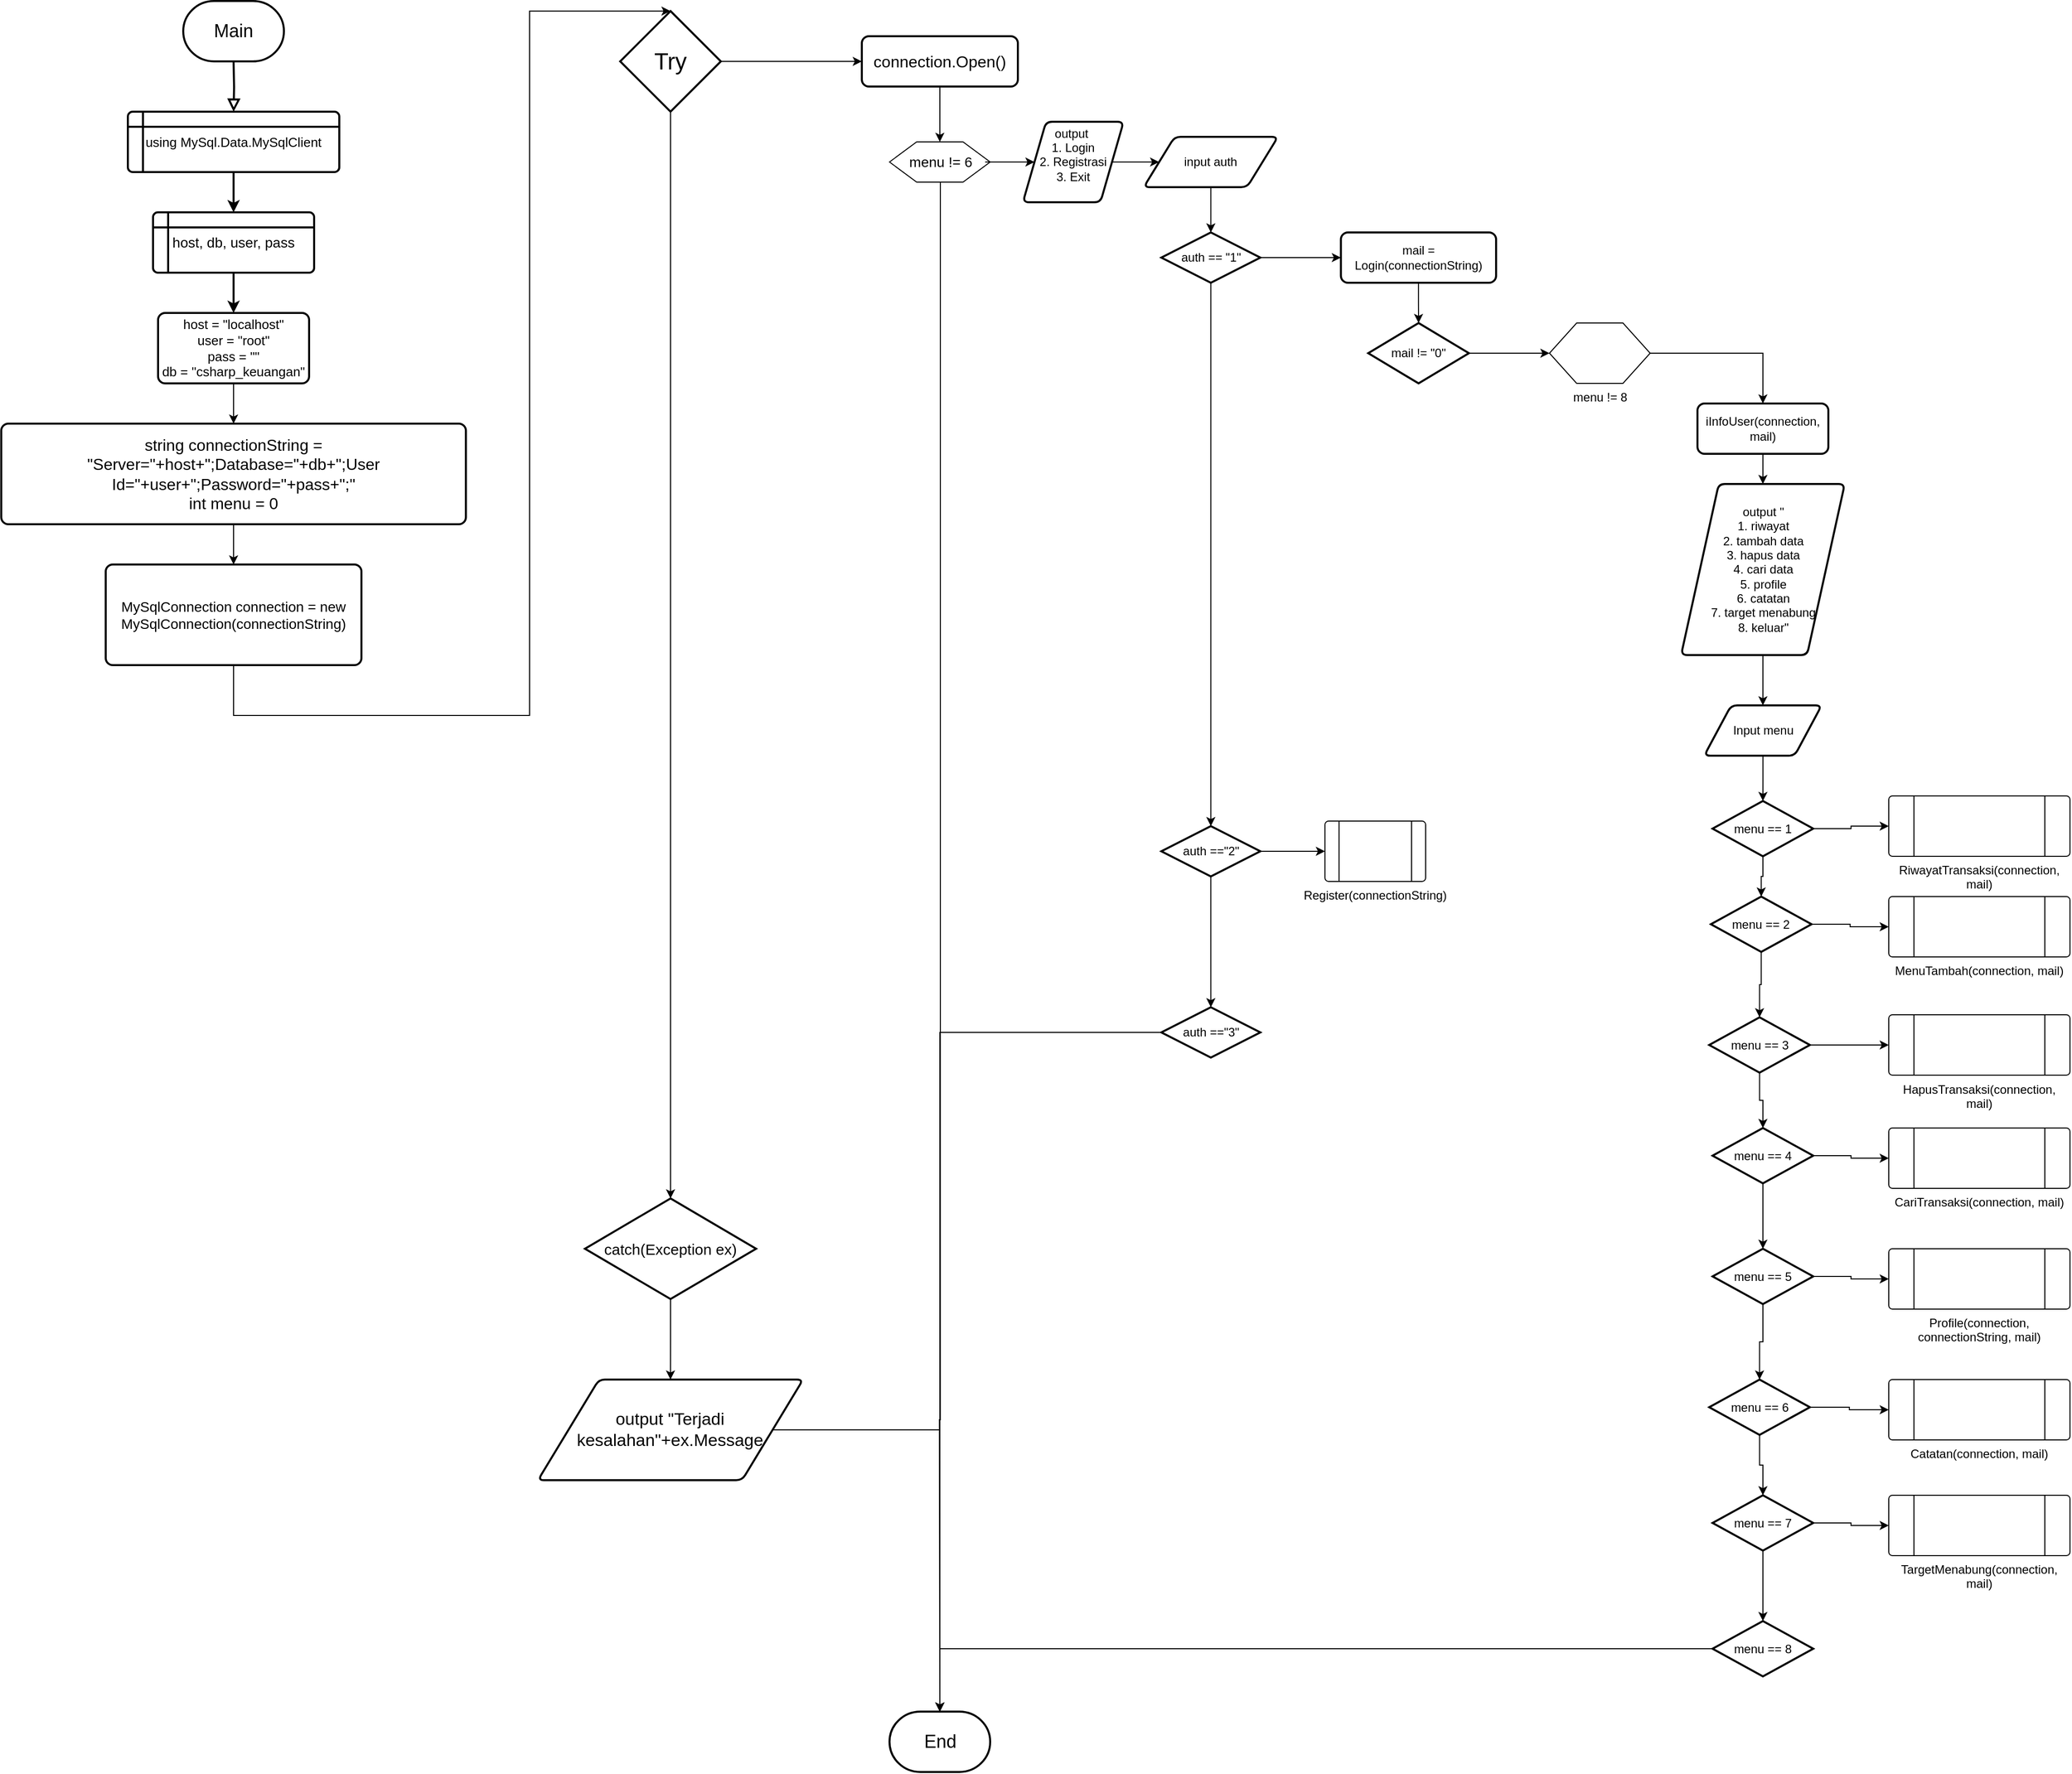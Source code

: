 <mxfile version="26.0.2" pages="20">
  <diagram id="C5RBs43oDa-KdzZeNtuy" name="Main">
    <mxGraphModel dx="1617" dy="1393" grid="1" gridSize="10" guides="1" tooltips="1" connect="1" arrows="1" fold="1" page="1" pageScale="1" pageWidth="827" pageHeight="1169" math="0" shadow="0">
      <root>
        <mxCell id="WIyWlLk6GJQsqaUBKTNV-0" />
        <mxCell id="WIyWlLk6GJQsqaUBKTNV-1" parent="WIyWlLk6GJQsqaUBKTNV-0" />
        <mxCell id="WIyWlLk6GJQsqaUBKTNV-2" value="" style="rounded=0;html=1;jettySize=auto;orthogonalLoop=1;fontSize=11;endArrow=block;endFill=0;endSize=8;strokeWidth=2;shadow=0;labelBackgroundColor=none;edgeStyle=orthogonalEdgeStyle;" parent="WIyWlLk6GJQsqaUBKTNV-1" edge="1">
          <mxGeometry relative="1" as="geometry">
            <mxPoint x="-484" y="70" as="sourcePoint" />
            <mxPoint x="-483.941" y="120.047" as="targetPoint" />
          </mxGeometry>
        </mxCell>
        <mxCell id="QUhLrNezt7EVMed32NgD-0" value="&lt;font style=&quot;font-size: 13px;&quot;&gt;using MySql.Data.MySqlClient&lt;/font&gt;" style="shape=internalStorage;whiteSpace=wrap;html=1;dx=15;dy=15;rounded=1;arcSize=8;strokeWidth=2;" vertex="1" parent="WIyWlLk6GJQsqaUBKTNV-1">
          <mxGeometry x="-589" y="120" width="210" height="60" as="geometry" />
        </mxCell>
        <mxCell id="QUhLrNezt7EVMed32NgD-1" value="&lt;font style=&quot;font-size: 14px;&quot;&gt;host, db, user, pass&lt;/font&gt;" style="shape=internalStorage;whiteSpace=wrap;html=1;dx=15;dy=15;rounded=1;arcSize=8;strokeWidth=2;" vertex="1" parent="WIyWlLk6GJQsqaUBKTNV-1">
          <mxGeometry x="-564" y="220" width="160" height="60" as="geometry" />
        </mxCell>
        <mxCell id="QUhLrNezt7EVMed32NgD-2" value="" style="endArrow=classic;html=1;rounded=0;exitX=0.5;exitY=1;exitDx=0;exitDy=0;entryX=0.5;entryY=0;entryDx=0;entryDy=0;strokeWidth=2;" edge="1" parent="WIyWlLk6GJQsqaUBKTNV-1" source="QUhLrNezt7EVMed32NgD-0" target="QUhLrNezt7EVMed32NgD-1">
          <mxGeometry width="50" height="50" relative="1" as="geometry">
            <mxPoint x="-439" y="300" as="sourcePoint" />
            <mxPoint x="-389" y="250" as="targetPoint" />
          </mxGeometry>
        </mxCell>
        <mxCell id="QUhLrNezt7EVMed32NgD-4" value="&lt;font style=&quot;font-size: 13px;&quot;&gt;host = &quot;localhost&quot;&lt;/font&gt;&lt;div&gt;&lt;font style=&quot;font-size: 13px;&quot;&gt;user = &quot;root&quot;&lt;/font&gt;&lt;/div&gt;&lt;div&gt;&lt;font style=&quot;font-size: 13px;&quot;&gt;pass = &quot;&quot;&lt;/font&gt;&lt;/div&gt;&lt;div&gt;&lt;font style=&quot;font-size: 13px;&quot;&gt;db = &quot;csharp_keuangan&quot;&lt;/font&gt;&lt;/div&gt;" style="rounded=1;whiteSpace=wrap;html=1;absoluteArcSize=1;arcSize=14;strokeWidth=2;" vertex="1" parent="WIyWlLk6GJQsqaUBKTNV-1">
          <mxGeometry x="-559" y="320" width="150" height="70" as="geometry" />
        </mxCell>
        <mxCell id="QUhLrNezt7EVMed32NgD-5" value="" style="endArrow=classic;html=1;rounded=0;exitX=0.5;exitY=1;exitDx=0;exitDy=0;entryX=0.5;entryY=0;entryDx=0;entryDy=0;strokeWidth=2;" edge="1" parent="WIyWlLk6GJQsqaUBKTNV-1" source="QUhLrNezt7EVMed32NgD-1" target="QUhLrNezt7EVMed32NgD-4">
          <mxGeometry width="50" height="50" relative="1" as="geometry">
            <mxPoint x="-409" y="410" as="sourcePoint" />
            <mxPoint x="-359" y="360" as="targetPoint" />
          </mxGeometry>
        </mxCell>
        <mxCell id="QUhLrNezt7EVMed32NgD-6" value="&lt;font style=&quot;font-size: 14px;&quot;&gt;MySqlConnection connection = new MySqlConnection(connectionString)&lt;/font&gt;" style="rounded=1;whiteSpace=wrap;html=1;absoluteArcSize=1;arcSize=14;strokeWidth=2;" vertex="1" parent="WIyWlLk6GJQsqaUBKTNV-1">
          <mxGeometry x="-611" y="570" width="254" height="100" as="geometry" />
        </mxCell>
        <mxCell id="QUhLrNezt7EVMed32NgD-7" value="&lt;font style=&quot;font-size: 16px;&quot;&gt;string connectionString = &quot;Server=&quot;+host+&quot;;Database=&quot;+db+&quot;;User Id=&quot;+user+&quot;;Password=&quot;+pass+&quot;;&quot;&lt;/font&gt;&lt;div&gt;&lt;font style=&quot;font-size: 16px;&quot;&gt;int menu = 0&lt;/font&gt;&lt;/div&gt;" style="rounded=1;whiteSpace=wrap;html=1;absoluteArcSize=1;arcSize=14;strokeWidth=2;" vertex="1" parent="WIyWlLk6GJQsqaUBKTNV-1">
          <mxGeometry x="-714.75" y="430" width="461.5" height="100" as="geometry" />
        </mxCell>
        <mxCell id="QUhLrNezt7EVMed32NgD-16" style="edgeStyle=orthogonalEdgeStyle;rounded=0;orthogonalLoop=1;jettySize=auto;html=1;exitX=1;exitY=0.5;exitDx=0;exitDy=0;exitPerimeter=0;entryX=0;entryY=0.5;entryDx=0;entryDy=0;" edge="1" parent="WIyWlLk6GJQsqaUBKTNV-1" source="QUhLrNezt7EVMed32NgD-8" target="QUhLrNezt7EVMed32NgD-17">
          <mxGeometry relative="1" as="geometry">
            <mxPoint x="180" y="80" as="targetPoint" />
          </mxGeometry>
        </mxCell>
        <mxCell id="QUhLrNezt7EVMed32NgD-8" value="&lt;font style=&quot;font-size: 23px;&quot;&gt;Try&lt;/font&gt;" style="strokeWidth=2;html=1;shape=mxgraph.flowchart.decision;whiteSpace=wrap;" vertex="1" parent="WIyWlLk6GJQsqaUBKTNV-1">
          <mxGeometry x="-100" y="20" width="100" height="100" as="geometry" />
        </mxCell>
        <mxCell id="QUhLrNezt7EVMed32NgD-10" value="" style="endArrow=classic;html=1;rounded=0;entryX=0.5;entryY=0;entryDx=0;entryDy=0;exitX=0.5;exitY=1;exitDx=0;exitDy=0;" edge="1" parent="WIyWlLk6GJQsqaUBKTNV-1" source="QUhLrNezt7EVMed32NgD-7" target="QUhLrNezt7EVMed32NgD-6">
          <mxGeometry width="50" height="50" relative="1" as="geometry">
            <mxPoint x="-480" y="640" as="sourcePoint" />
            <mxPoint x="-430" y="590" as="targetPoint" />
          </mxGeometry>
        </mxCell>
        <mxCell id="QUhLrNezt7EVMed32NgD-12" value="" style="endArrow=classic;html=1;rounded=0;exitX=0.5;exitY=1;exitDx=0;exitDy=0;entryX=0.5;entryY=0;entryDx=0;entryDy=0;entryPerimeter=0;" edge="1" parent="WIyWlLk6GJQsqaUBKTNV-1" source="QUhLrNezt7EVMed32NgD-6" target="QUhLrNezt7EVMed32NgD-8">
          <mxGeometry width="50" height="50" relative="1" as="geometry">
            <mxPoint x="-430" y="620" as="sourcePoint" />
            <mxPoint x="-380" y="570" as="targetPoint" />
            <Array as="points">
              <mxPoint x="-484" y="720" />
              <mxPoint x="-190" y="720" />
              <mxPoint x="-190" y="20" />
            </Array>
          </mxGeometry>
        </mxCell>
        <mxCell id="QUhLrNezt7EVMed32NgD-13" value="" style="endArrow=classic;html=1;rounded=0;exitX=0.5;exitY=1;exitDx=0;exitDy=0;entryX=0.5;entryY=0;entryDx=0;entryDy=0;" edge="1" parent="WIyWlLk6GJQsqaUBKTNV-1" source="QUhLrNezt7EVMed32NgD-4" target="QUhLrNezt7EVMed32NgD-7">
          <mxGeometry width="50" height="50" relative="1" as="geometry">
            <mxPoint x="-360" y="480" as="sourcePoint" />
            <mxPoint x="-310" y="430" as="targetPoint" />
          </mxGeometry>
        </mxCell>
        <mxCell id="QUhLrNezt7EVMed32NgD-14" value="&lt;font style=&quot;font-size: 18px;&quot;&gt;Main&lt;/font&gt;" style="strokeWidth=2;html=1;shape=mxgraph.flowchart.terminator;whiteSpace=wrap;" vertex="1" parent="WIyWlLk6GJQsqaUBKTNV-1">
          <mxGeometry x="-534" y="10" width="100" height="60" as="geometry" />
        </mxCell>
        <mxCell id="QUhLrNezt7EVMed32NgD-15" value="&lt;font style=&quot;font-size: 18px;&quot;&gt;End&lt;/font&gt;" style="strokeWidth=2;html=1;shape=mxgraph.flowchart.terminator;whiteSpace=wrap;" vertex="1" parent="WIyWlLk6GJQsqaUBKTNV-1">
          <mxGeometry x="167.5" y="1710" width="100" height="60" as="geometry" />
        </mxCell>
        <mxCell id="QUhLrNezt7EVMed32NgD-19" style="edgeStyle=orthogonalEdgeStyle;rounded=0;orthogonalLoop=1;jettySize=auto;html=1;entryX=0.5;entryY=0;entryDx=0;entryDy=0;" edge="1" parent="WIyWlLk6GJQsqaUBKTNV-1" source="QUhLrNezt7EVMed32NgD-17" target="QUhLrNezt7EVMed32NgD-18">
          <mxGeometry relative="1" as="geometry" />
        </mxCell>
        <mxCell id="QUhLrNezt7EVMed32NgD-17" value="&lt;font style=&quot;font-size: 16px;&quot;&gt;connection.Open()&lt;/font&gt;" style="rounded=1;whiteSpace=wrap;html=1;absoluteArcSize=1;arcSize=14;strokeWidth=2;" vertex="1" parent="WIyWlLk6GJQsqaUBKTNV-1">
          <mxGeometry x="140" y="45" width="155" height="50" as="geometry" />
        </mxCell>
        <mxCell id="QUhLrNezt7EVMed32NgD-18" value="" style="verticalLabelPosition=bottom;verticalAlign=top;html=1;shape=hexagon;perimeter=hexagonPerimeter2;arcSize=6;size=0.27;" vertex="1" parent="WIyWlLk6GJQsqaUBKTNV-1">
          <mxGeometry x="167.5" y="150" width="100" height="40" as="geometry" />
        </mxCell>
        <mxCell id="QUhLrNezt7EVMed32NgD-24" value="" style="edgeStyle=orthogonalEdgeStyle;rounded=0;orthogonalLoop=1;jettySize=auto;html=1;entryX=0.5;entryY=0;entryDx=0;entryDy=0;entryPerimeter=0;" edge="1" parent="WIyWlLk6GJQsqaUBKTNV-1" target="QUhLrNezt7EVMed32NgD-15">
          <mxGeometry relative="1" as="geometry">
            <mxPoint x="218" y="190" as="sourcePoint" />
            <mxPoint x="217.5" y="240" as="targetPoint" />
            <Array as="points">
              <mxPoint x="217" y="1420" />
              <mxPoint x="30" y="1420" />
            </Array>
          </mxGeometry>
        </mxCell>
        <mxCell id="QUhLrNezt7EVMed32NgD-26" style="edgeStyle=orthogonalEdgeStyle;rounded=0;orthogonalLoop=1;jettySize=auto;html=1;entryX=0;entryY=0.5;entryDx=0;entryDy=0;" edge="1" parent="WIyWlLk6GJQsqaUBKTNV-1" source="QUhLrNezt7EVMed32NgD-21" target="QUhLrNezt7EVMed32NgD-27">
          <mxGeometry relative="1" as="geometry">
            <mxPoint x="314" y="170" as="targetPoint" />
          </mxGeometry>
        </mxCell>
        <mxCell id="QUhLrNezt7EVMed32NgD-21" value="&lt;font style=&quot;font-size: 14px;&quot;&gt;menu != 6&lt;/font&gt;" style="text;html=1;align=center;verticalAlign=middle;resizable=0;points=[];autosize=1;strokeColor=none;fillColor=none;" vertex="1" parent="WIyWlLk6GJQsqaUBKTNV-1">
          <mxGeometry x="172.5" y="155" width="90" height="30" as="geometry" />
        </mxCell>
        <mxCell id="QUhLrNezt7EVMed32NgD-27" value="output&amp;nbsp;&lt;div&gt;1. Login&lt;/div&gt;&lt;div&gt;2. Registrasi&lt;/div&gt;&lt;div&gt;3. Exit&lt;br&gt;&lt;div&gt;&lt;br&gt;&lt;/div&gt;&lt;/div&gt;" style="shape=parallelogram;html=1;strokeWidth=2;perimeter=parallelogramPerimeter;whiteSpace=wrap;rounded=1;arcSize=12;size=0.23;" vertex="1" parent="WIyWlLk6GJQsqaUBKTNV-1">
          <mxGeometry x="300" y="130" width="100" height="80" as="geometry" />
        </mxCell>
        <mxCell id="QUhLrNezt7EVMed32NgD-28" value="input auth" style="shape=parallelogram;html=1;strokeWidth=2;perimeter=parallelogramPerimeter;whiteSpace=wrap;rounded=1;arcSize=12;size=0.23;" vertex="1" parent="WIyWlLk6GJQsqaUBKTNV-1">
          <mxGeometry x="420" y="145" width="133.33" height="50" as="geometry" />
        </mxCell>
        <mxCell id="QUhLrNezt7EVMed32NgD-29" value="" style="edgeStyle=orthogonalEdgeStyle;rounded=0;orthogonalLoop=1;jettySize=auto;html=1;" edge="1" parent="WIyWlLk6GJQsqaUBKTNV-1" source="QUhLrNezt7EVMed32NgD-27" target="QUhLrNezt7EVMed32NgD-28">
          <mxGeometry relative="1" as="geometry" />
        </mxCell>
        <mxCell id="QUhLrNezt7EVMed32NgD-30" value="auth == &quot;1&quot;" style="strokeWidth=2;html=1;shape=mxgraph.flowchart.decision;whiteSpace=wrap;" vertex="1" parent="WIyWlLk6GJQsqaUBKTNV-1">
          <mxGeometry x="437.5" y="240" width="98.33" height="50" as="geometry" />
        </mxCell>
        <mxCell id="QUhLrNezt7EVMed32NgD-31" value="" style="edgeStyle=orthogonalEdgeStyle;rounded=0;orthogonalLoop=1;jettySize=auto;html=1;" edge="1" parent="WIyWlLk6GJQsqaUBKTNV-1" source="QUhLrNezt7EVMed32NgD-28" target="QUhLrNezt7EVMed32NgD-30">
          <mxGeometry relative="1" as="geometry" />
        </mxCell>
        <mxCell id="o_y-yCnsaIl0wx6K46yE-27" style="edgeStyle=orthogonalEdgeStyle;rounded=0;orthogonalLoop=1;jettySize=auto;html=1;entryX=0;entryY=0.5;entryDx=0;entryDy=0;" edge="1" parent="WIyWlLk6GJQsqaUBKTNV-1" source="QUhLrNezt7EVMed32NgD-32" target="o_y-yCnsaIl0wx6K46yE-26">
          <mxGeometry relative="1" as="geometry" />
        </mxCell>
        <mxCell id="QUhLrNezt7EVMed32NgD-32" value="auth ==&quot;2&quot;" style="strokeWidth=2;html=1;shape=mxgraph.flowchart.decision;whiteSpace=wrap;" vertex="1" parent="WIyWlLk6GJQsqaUBKTNV-1">
          <mxGeometry x="437.5" y="830" width="98.33" height="50" as="geometry" />
        </mxCell>
        <mxCell id="QUhLrNezt7EVMed32NgD-33" value="" style="edgeStyle=orthogonalEdgeStyle;rounded=0;orthogonalLoop=1;jettySize=auto;html=1;" edge="1" parent="WIyWlLk6GJQsqaUBKTNV-1" source="QUhLrNezt7EVMed32NgD-30" target="QUhLrNezt7EVMed32NgD-32">
          <mxGeometry relative="1" as="geometry" />
        </mxCell>
        <mxCell id="QUhLrNezt7EVMed32NgD-34" value="auth ==&quot;3&quot;" style="strokeWidth=2;html=1;shape=mxgraph.flowchart.decision;whiteSpace=wrap;" vertex="1" parent="WIyWlLk6GJQsqaUBKTNV-1">
          <mxGeometry x="437.5" y="1010" width="98.33" height="50" as="geometry" />
        </mxCell>
        <mxCell id="QUhLrNezt7EVMed32NgD-35" style="edgeStyle=orthogonalEdgeStyle;rounded=0;orthogonalLoop=1;jettySize=auto;html=1;entryX=0.5;entryY=0;entryDx=0;entryDy=0;entryPerimeter=0;" edge="1" parent="WIyWlLk6GJQsqaUBKTNV-1" source="QUhLrNezt7EVMed32NgD-32" target="QUhLrNezt7EVMed32NgD-34">
          <mxGeometry relative="1" as="geometry" />
        </mxCell>
        <mxCell id="QUhLrNezt7EVMed32NgD-37" value="&lt;font style=&quot;font-size: 15px;&quot;&gt;catch(Exception ex)&lt;/font&gt;" style="strokeWidth=2;html=1;shape=mxgraph.flowchart.decision;whiteSpace=wrap;" vertex="1" parent="WIyWlLk6GJQsqaUBKTNV-1">
          <mxGeometry x="-135" y="1200" width="170" height="100" as="geometry" />
        </mxCell>
        <mxCell id="QUhLrNezt7EVMed32NgD-38" style="edgeStyle=orthogonalEdgeStyle;rounded=0;orthogonalLoop=1;jettySize=auto;html=1;entryX=0.5;entryY=0;entryDx=0;entryDy=0;entryPerimeter=0;" edge="1" parent="WIyWlLk6GJQsqaUBKTNV-1" source="QUhLrNezt7EVMed32NgD-8" target="QUhLrNezt7EVMed32NgD-37">
          <mxGeometry relative="1" as="geometry" />
        </mxCell>
        <mxCell id="QUhLrNezt7EVMed32NgD-40" value="&lt;font style=&quot;font-size: 17px;&quot;&gt;output &quot;Terjadi kesalahan&quot;+ex.Message&lt;/font&gt;" style="shape=parallelogram;html=1;strokeWidth=2;perimeter=parallelogramPerimeter;whiteSpace=wrap;rounded=1;arcSize=12;size=0.23;" vertex="1" parent="WIyWlLk6GJQsqaUBKTNV-1">
          <mxGeometry x="-181.67" y="1380" width="263.33" height="100" as="geometry" />
        </mxCell>
        <mxCell id="QUhLrNezt7EVMed32NgD-41" value="" style="edgeStyle=orthogonalEdgeStyle;rounded=0;orthogonalLoop=1;jettySize=auto;html=1;" edge="1" parent="WIyWlLk6GJQsqaUBKTNV-1" source="QUhLrNezt7EVMed32NgD-37" target="QUhLrNezt7EVMed32NgD-40">
          <mxGeometry relative="1" as="geometry" />
        </mxCell>
        <mxCell id="QUhLrNezt7EVMed32NgD-42" style="edgeStyle=orthogonalEdgeStyle;rounded=0;orthogonalLoop=1;jettySize=auto;html=1;entryX=0.5;entryY=0;entryDx=0;entryDy=0;entryPerimeter=0;" edge="1" parent="WIyWlLk6GJQsqaUBKTNV-1" source="QUhLrNezt7EVMed32NgD-40" target="QUhLrNezt7EVMed32NgD-15">
          <mxGeometry relative="1" as="geometry" />
        </mxCell>
        <mxCell id="QUhLrNezt7EVMed32NgD-45" value="mail = Login(connectionString)" style="rounded=1;whiteSpace=wrap;html=1;absoluteArcSize=1;arcSize=14;strokeWidth=2;" vertex="1" parent="WIyWlLk6GJQsqaUBKTNV-1">
          <mxGeometry x="615.83" y="240" width="154.17" height="50" as="geometry" />
        </mxCell>
        <mxCell id="QUhLrNezt7EVMed32NgD-46" value="" style="edgeStyle=orthogonalEdgeStyle;rounded=0;orthogonalLoop=1;jettySize=auto;html=1;" edge="1" parent="WIyWlLk6GJQsqaUBKTNV-1" source="QUhLrNezt7EVMed32NgD-30" target="QUhLrNezt7EVMed32NgD-45">
          <mxGeometry relative="1" as="geometry" />
        </mxCell>
        <mxCell id="QUhLrNezt7EVMed32NgD-47" value="mail != &quot;0&quot;" style="strokeWidth=2;html=1;shape=mxgraph.flowchart.decision;whiteSpace=wrap;" vertex="1" parent="WIyWlLk6GJQsqaUBKTNV-1">
          <mxGeometry x="643" y="330" width="100" height="60" as="geometry" />
        </mxCell>
        <mxCell id="QUhLrNezt7EVMed32NgD-48" style="edgeStyle=orthogonalEdgeStyle;rounded=0;orthogonalLoop=1;jettySize=auto;html=1;entryX=0.5;entryY=0;entryDx=0;entryDy=0;entryPerimeter=0;" edge="1" parent="WIyWlLk6GJQsqaUBKTNV-1" source="QUhLrNezt7EVMed32NgD-45" target="QUhLrNezt7EVMed32NgD-47">
          <mxGeometry relative="1" as="geometry" />
        </mxCell>
        <mxCell id="QUhLrNezt7EVMed32NgD-49" value="menu != 8" style="verticalLabelPosition=bottom;verticalAlign=top;html=1;shape=hexagon;perimeter=hexagonPerimeter2;arcSize=6;size=0.27;" vertex="1" parent="WIyWlLk6GJQsqaUBKTNV-1">
          <mxGeometry x="823" y="330" width="100" height="60" as="geometry" />
        </mxCell>
        <mxCell id="QUhLrNezt7EVMed32NgD-50" value="" style="edgeStyle=orthogonalEdgeStyle;rounded=0;orthogonalLoop=1;jettySize=auto;html=1;" edge="1" parent="WIyWlLk6GJQsqaUBKTNV-1" source="QUhLrNezt7EVMed32NgD-47" target="QUhLrNezt7EVMed32NgD-49">
          <mxGeometry relative="1" as="geometry" />
        </mxCell>
        <mxCell id="QUhLrNezt7EVMed32NgD-54" style="edgeStyle=orthogonalEdgeStyle;rounded=0;orthogonalLoop=1;jettySize=auto;html=1;entryX=0.5;entryY=0;entryDx=0;entryDy=0;" edge="1" parent="WIyWlLk6GJQsqaUBKTNV-1" source="QUhLrNezt7EVMed32NgD-51" target="QUhLrNezt7EVMed32NgD-53">
          <mxGeometry relative="1" as="geometry" />
        </mxCell>
        <mxCell id="QUhLrNezt7EVMed32NgD-51" value="iInfoUser(connection, mail)" style="rounded=1;whiteSpace=wrap;html=1;absoluteArcSize=1;arcSize=14;strokeWidth=2;" vertex="1" parent="WIyWlLk6GJQsqaUBKTNV-1">
          <mxGeometry x="970" y="410" width="130" height="50" as="geometry" />
        </mxCell>
        <mxCell id="QUhLrNezt7EVMed32NgD-52" value="" style="edgeStyle=orthogonalEdgeStyle;rounded=0;orthogonalLoop=1;jettySize=auto;html=1;" edge="1" parent="WIyWlLk6GJQsqaUBKTNV-1" source="QUhLrNezt7EVMed32NgD-49" target="QUhLrNezt7EVMed32NgD-51">
          <mxGeometry relative="1" as="geometry" />
        </mxCell>
        <mxCell id="QUhLrNezt7EVMed32NgD-53" value="output &quot;&lt;div&gt;1. riwayat&lt;/div&gt;&lt;div&gt;2. tambah data&lt;/div&gt;&lt;div&gt;3. hapus data&lt;/div&gt;&lt;div&gt;4. cari data&lt;/div&gt;&lt;div&gt;5. profile&lt;/div&gt;&lt;div&gt;6. catatan&lt;/div&gt;&lt;div&gt;7. target menabung&lt;/div&gt;&lt;div&gt;8. keluar&quot;&lt;/div&gt;" style="shape=parallelogram;html=1;strokeWidth=2;perimeter=parallelogramPerimeter;whiteSpace=wrap;rounded=1;arcSize=12;size=0.23;" vertex="1" parent="WIyWlLk6GJQsqaUBKTNV-1">
          <mxGeometry x="953.75" y="490" width="162.5" height="170" as="geometry" />
        </mxCell>
        <mxCell id="QUhLrNezt7EVMed32NgD-55" value="Input menu" style="shape=parallelogram;html=1;strokeWidth=2;perimeter=parallelogramPerimeter;whiteSpace=wrap;rounded=1;arcSize=12;size=0.23;" vertex="1" parent="WIyWlLk6GJQsqaUBKTNV-1">
          <mxGeometry x="976.67" y="710" width="116.67" height="50" as="geometry" />
        </mxCell>
        <mxCell id="QUhLrNezt7EVMed32NgD-56" value="" style="edgeStyle=orthogonalEdgeStyle;rounded=0;orthogonalLoop=1;jettySize=auto;html=1;" edge="1" parent="WIyWlLk6GJQsqaUBKTNV-1" source="QUhLrNezt7EVMed32NgD-53" target="QUhLrNezt7EVMed32NgD-55">
          <mxGeometry relative="1" as="geometry" />
        </mxCell>
        <mxCell id="o_y-yCnsaIl0wx6K46yE-9" style="edgeStyle=orthogonalEdgeStyle;rounded=0;orthogonalLoop=1;jettySize=auto;html=1;entryX=0;entryY=0.5;entryDx=0;entryDy=0;" edge="1" parent="WIyWlLk6GJQsqaUBKTNV-1" source="QUhLrNezt7EVMed32NgD-57" target="o_y-yCnsaIl0wx6K46yE-1">
          <mxGeometry relative="1" as="geometry" />
        </mxCell>
        <mxCell id="QUhLrNezt7EVMed32NgD-57" value="menu == 1" style="strokeWidth=2;html=1;shape=mxgraph.flowchart.decision;whiteSpace=wrap;" vertex="1" parent="WIyWlLk6GJQsqaUBKTNV-1">
          <mxGeometry x="985" y="805" width="100" height="55" as="geometry" />
        </mxCell>
        <mxCell id="o_y-yCnsaIl0wx6K46yE-10" style="edgeStyle=orthogonalEdgeStyle;rounded=0;orthogonalLoop=1;jettySize=auto;html=1;entryX=0;entryY=0.5;entryDx=0;entryDy=0;" edge="1" parent="WIyWlLk6GJQsqaUBKTNV-1" source="QUhLrNezt7EVMed32NgD-58" target="o_y-yCnsaIl0wx6K46yE-2">
          <mxGeometry relative="1" as="geometry" />
        </mxCell>
        <mxCell id="QUhLrNezt7EVMed32NgD-58" value="menu == 2" style="strokeWidth=2;html=1;shape=mxgraph.flowchart.decision;whiteSpace=wrap;" vertex="1" parent="WIyWlLk6GJQsqaUBKTNV-1">
          <mxGeometry x="983.33" y="900" width="100" height="55" as="geometry" />
        </mxCell>
        <mxCell id="o_y-yCnsaIl0wx6K46yE-11" style="edgeStyle=orthogonalEdgeStyle;rounded=0;orthogonalLoop=1;jettySize=auto;html=1;entryX=0;entryY=0.5;entryDx=0;entryDy=0;" edge="1" parent="WIyWlLk6GJQsqaUBKTNV-1" source="QUhLrNezt7EVMed32NgD-59" target="o_y-yCnsaIl0wx6K46yE-3">
          <mxGeometry relative="1" as="geometry" />
        </mxCell>
        <mxCell id="QUhLrNezt7EVMed32NgD-59" value="menu == 3" style="strokeWidth=2;html=1;shape=mxgraph.flowchart.decision;whiteSpace=wrap;" vertex="1" parent="WIyWlLk6GJQsqaUBKTNV-1">
          <mxGeometry x="981.67" y="1020" width="100" height="55" as="geometry" />
        </mxCell>
        <mxCell id="o_y-yCnsaIl0wx6K46yE-12" style="edgeStyle=orthogonalEdgeStyle;rounded=0;orthogonalLoop=1;jettySize=auto;html=1;entryX=0;entryY=0.5;entryDx=0;entryDy=0;" edge="1" parent="WIyWlLk6GJQsqaUBKTNV-1" source="QUhLrNezt7EVMed32NgD-60" target="o_y-yCnsaIl0wx6K46yE-4">
          <mxGeometry relative="1" as="geometry" />
        </mxCell>
        <mxCell id="QUhLrNezt7EVMed32NgD-60" value="menu == 4" style="strokeWidth=2;html=1;shape=mxgraph.flowchart.decision;whiteSpace=wrap;" vertex="1" parent="WIyWlLk6GJQsqaUBKTNV-1">
          <mxGeometry x="985" y="1130" width="100" height="55" as="geometry" />
        </mxCell>
        <mxCell id="o_y-yCnsaIl0wx6K46yE-13" style="edgeStyle=orthogonalEdgeStyle;rounded=0;orthogonalLoop=1;jettySize=auto;html=1;exitX=1;exitY=0.5;exitDx=0;exitDy=0;exitPerimeter=0;entryX=0;entryY=0.5;entryDx=0;entryDy=0;" edge="1" parent="WIyWlLk6GJQsqaUBKTNV-1" source="QUhLrNezt7EVMed32NgD-61" target="o_y-yCnsaIl0wx6K46yE-5">
          <mxGeometry relative="1" as="geometry" />
        </mxCell>
        <mxCell id="QUhLrNezt7EVMed32NgD-61" value="menu == 5" style="strokeWidth=2;html=1;shape=mxgraph.flowchart.decision;whiteSpace=wrap;" vertex="1" parent="WIyWlLk6GJQsqaUBKTNV-1">
          <mxGeometry x="985.0" y="1250" width="100" height="55" as="geometry" />
        </mxCell>
        <mxCell id="o_y-yCnsaIl0wx6K46yE-14" style="edgeStyle=orthogonalEdgeStyle;rounded=0;orthogonalLoop=1;jettySize=auto;html=1;exitX=1;exitY=0.5;exitDx=0;exitDy=0;exitPerimeter=0;entryX=0;entryY=0.5;entryDx=0;entryDy=0;" edge="1" parent="WIyWlLk6GJQsqaUBKTNV-1" source="QUhLrNezt7EVMed32NgD-62" target="o_y-yCnsaIl0wx6K46yE-6">
          <mxGeometry relative="1" as="geometry" />
        </mxCell>
        <mxCell id="QUhLrNezt7EVMed32NgD-62" value="menu == 6" style="strokeWidth=2;html=1;shape=mxgraph.flowchart.decision;whiteSpace=wrap;" vertex="1" parent="WIyWlLk6GJQsqaUBKTNV-1">
          <mxGeometry x="981.67" y="1380" width="100" height="55" as="geometry" />
        </mxCell>
        <mxCell id="o_y-yCnsaIl0wx6K46yE-15" style="edgeStyle=orthogonalEdgeStyle;rounded=0;orthogonalLoop=1;jettySize=auto;html=1;exitX=1;exitY=0.5;exitDx=0;exitDy=0;exitPerimeter=0;entryX=0;entryY=0.5;entryDx=0;entryDy=0;" edge="1" parent="WIyWlLk6GJQsqaUBKTNV-1" source="QUhLrNezt7EVMed32NgD-63" target="o_y-yCnsaIl0wx6K46yE-7">
          <mxGeometry relative="1" as="geometry" />
        </mxCell>
        <mxCell id="QUhLrNezt7EVMed32NgD-63" value="menu == 7" style="strokeWidth=2;html=1;shape=mxgraph.flowchart.decision;whiteSpace=wrap;" vertex="1" parent="WIyWlLk6GJQsqaUBKTNV-1">
          <mxGeometry x="985" y="1495" width="100" height="55" as="geometry" />
        </mxCell>
        <mxCell id="QUhLrNezt7EVMed32NgD-64" value="menu == 8" style="strokeWidth=2;html=1;shape=mxgraph.flowchart.decision;whiteSpace=wrap;" vertex="1" parent="WIyWlLk6GJQsqaUBKTNV-1">
          <mxGeometry x="985" y="1620" width="100" height="55" as="geometry" />
        </mxCell>
        <mxCell id="o_y-yCnsaIl0wx6K46yE-0" style="edgeStyle=orthogonalEdgeStyle;rounded=0;orthogonalLoop=1;jettySize=auto;html=1;entryX=0.5;entryY=0;entryDx=0;entryDy=0;entryPerimeter=0;" edge="1" parent="WIyWlLk6GJQsqaUBKTNV-1" source="QUhLrNezt7EVMed32NgD-55" target="QUhLrNezt7EVMed32NgD-57">
          <mxGeometry relative="1" as="geometry" />
        </mxCell>
        <mxCell id="o_y-yCnsaIl0wx6K46yE-1" value="RiwayatTransaksi(connection, mail)" style="verticalLabelPosition=bottom;verticalAlign=top;html=1;shape=process;whiteSpace=wrap;rounded=1;size=0.14;arcSize=6;" vertex="1" parent="WIyWlLk6GJQsqaUBKTNV-1">
          <mxGeometry x="1160" y="800" width="180" height="60" as="geometry" />
        </mxCell>
        <mxCell id="o_y-yCnsaIl0wx6K46yE-2" value="MenuTambah(connection, mail)" style="verticalLabelPosition=bottom;verticalAlign=top;html=1;shape=process;whiteSpace=wrap;rounded=1;size=0.14;arcSize=6;" vertex="1" parent="WIyWlLk6GJQsqaUBKTNV-1">
          <mxGeometry x="1160" y="900" width="180" height="60" as="geometry" />
        </mxCell>
        <mxCell id="o_y-yCnsaIl0wx6K46yE-3" value="HapusTransaksi(connection, mail)" style="verticalLabelPosition=bottom;verticalAlign=top;html=1;shape=process;whiteSpace=wrap;rounded=1;size=0.14;arcSize=6;" vertex="1" parent="WIyWlLk6GJQsqaUBKTNV-1">
          <mxGeometry x="1160" y="1017.5" width="180" height="60" as="geometry" />
        </mxCell>
        <mxCell id="o_y-yCnsaIl0wx6K46yE-4" value="CariTransaksi(connection, mail)" style="verticalLabelPosition=bottom;verticalAlign=top;html=1;shape=process;whiteSpace=wrap;rounded=1;size=0.14;arcSize=6;" vertex="1" parent="WIyWlLk6GJQsqaUBKTNV-1">
          <mxGeometry x="1160" y="1130" width="180" height="60" as="geometry" />
        </mxCell>
        <mxCell id="o_y-yCnsaIl0wx6K46yE-5" value="Profile(connection, connectionString, mail)" style="verticalLabelPosition=bottom;verticalAlign=top;html=1;shape=process;whiteSpace=wrap;rounded=1;size=0.14;arcSize=6;" vertex="1" parent="WIyWlLk6GJQsqaUBKTNV-1">
          <mxGeometry x="1160" y="1250" width="180" height="60" as="geometry" />
        </mxCell>
        <mxCell id="o_y-yCnsaIl0wx6K46yE-6" value="Catatan(connection, mail)" style="verticalLabelPosition=bottom;verticalAlign=top;html=1;shape=process;whiteSpace=wrap;rounded=1;size=0.14;arcSize=6;" vertex="1" parent="WIyWlLk6GJQsqaUBKTNV-1">
          <mxGeometry x="1160" y="1380" width="180" height="60" as="geometry" />
        </mxCell>
        <mxCell id="o_y-yCnsaIl0wx6K46yE-7" value="TargetMenabung(connection, mail)" style="verticalLabelPosition=bottom;verticalAlign=top;html=1;shape=process;whiteSpace=wrap;rounded=1;size=0.14;arcSize=6;" vertex="1" parent="WIyWlLk6GJQsqaUBKTNV-1">
          <mxGeometry x="1160" y="1495" width="180" height="60" as="geometry" />
        </mxCell>
        <mxCell id="o_y-yCnsaIl0wx6K46yE-16" style="edgeStyle=orthogonalEdgeStyle;rounded=0;orthogonalLoop=1;jettySize=auto;html=1;entryX=0.5;entryY=0;entryDx=0;entryDy=0;entryPerimeter=0;" edge="1" parent="WIyWlLk6GJQsqaUBKTNV-1" source="QUhLrNezt7EVMed32NgD-57" target="QUhLrNezt7EVMed32NgD-58">
          <mxGeometry relative="1" as="geometry" />
        </mxCell>
        <mxCell id="o_y-yCnsaIl0wx6K46yE-17" style="edgeStyle=orthogonalEdgeStyle;rounded=0;orthogonalLoop=1;jettySize=auto;html=1;entryX=0.5;entryY=0;entryDx=0;entryDy=0;entryPerimeter=0;" edge="1" parent="WIyWlLk6GJQsqaUBKTNV-1" source="QUhLrNezt7EVMed32NgD-58" target="QUhLrNezt7EVMed32NgD-59">
          <mxGeometry relative="1" as="geometry" />
        </mxCell>
        <mxCell id="o_y-yCnsaIl0wx6K46yE-18" style="edgeStyle=orthogonalEdgeStyle;rounded=0;orthogonalLoop=1;jettySize=auto;html=1;entryX=0.5;entryY=0;entryDx=0;entryDy=0;entryPerimeter=0;" edge="1" parent="WIyWlLk6GJQsqaUBKTNV-1" source="QUhLrNezt7EVMed32NgD-59" target="QUhLrNezt7EVMed32NgD-60">
          <mxGeometry relative="1" as="geometry" />
        </mxCell>
        <mxCell id="o_y-yCnsaIl0wx6K46yE-19" style="edgeStyle=orthogonalEdgeStyle;rounded=0;orthogonalLoop=1;jettySize=auto;html=1;entryX=0.5;entryY=0;entryDx=0;entryDy=0;entryPerimeter=0;" edge="1" parent="WIyWlLk6GJQsqaUBKTNV-1" source="QUhLrNezt7EVMed32NgD-60" target="QUhLrNezt7EVMed32NgD-61">
          <mxGeometry relative="1" as="geometry" />
        </mxCell>
        <mxCell id="o_y-yCnsaIl0wx6K46yE-20" style="edgeStyle=orthogonalEdgeStyle;rounded=0;orthogonalLoop=1;jettySize=auto;html=1;exitX=0.5;exitY=1;exitDx=0;exitDy=0;exitPerimeter=0;entryX=0.5;entryY=0;entryDx=0;entryDy=0;entryPerimeter=0;" edge="1" parent="WIyWlLk6GJQsqaUBKTNV-1" source="QUhLrNezt7EVMed32NgD-61" target="QUhLrNezt7EVMed32NgD-62">
          <mxGeometry relative="1" as="geometry" />
        </mxCell>
        <mxCell id="o_y-yCnsaIl0wx6K46yE-21" style="edgeStyle=orthogonalEdgeStyle;rounded=0;orthogonalLoop=1;jettySize=auto;html=1;entryX=0.5;entryY=0;entryDx=0;entryDy=0;entryPerimeter=0;" edge="1" parent="WIyWlLk6GJQsqaUBKTNV-1" source="QUhLrNezt7EVMed32NgD-62" target="QUhLrNezt7EVMed32NgD-63">
          <mxGeometry relative="1" as="geometry" />
        </mxCell>
        <mxCell id="o_y-yCnsaIl0wx6K46yE-22" style="edgeStyle=orthogonalEdgeStyle;rounded=0;orthogonalLoop=1;jettySize=auto;html=1;entryX=0.5;entryY=0;entryDx=0;entryDy=0;entryPerimeter=0;" edge="1" parent="WIyWlLk6GJQsqaUBKTNV-1" source="QUhLrNezt7EVMed32NgD-63" target="QUhLrNezt7EVMed32NgD-64">
          <mxGeometry relative="1" as="geometry" />
        </mxCell>
        <mxCell id="o_y-yCnsaIl0wx6K46yE-24" style="edgeStyle=orthogonalEdgeStyle;rounded=0;orthogonalLoop=1;jettySize=auto;html=1;entryX=0.5;entryY=0;entryDx=0;entryDy=0;entryPerimeter=0;" edge="1" parent="WIyWlLk6GJQsqaUBKTNV-1" source="QUhLrNezt7EVMed32NgD-64" target="QUhLrNezt7EVMed32NgD-15">
          <mxGeometry relative="1" as="geometry" />
        </mxCell>
        <mxCell id="o_y-yCnsaIl0wx6K46yE-25" style="edgeStyle=orthogonalEdgeStyle;rounded=0;orthogonalLoop=1;jettySize=auto;html=1;entryX=0.5;entryY=0;entryDx=0;entryDy=0;entryPerimeter=0;" edge="1" parent="WIyWlLk6GJQsqaUBKTNV-1" source="QUhLrNezt7EVMed32NgD-34" target="QUhLrNezt7EVMed32NgD-15">
          <mxGeometry relative="1" as="geometry" />
        </mxCell>
        <mxCell id="o_y-yCnsaIl0wx6K46yE-26" value="Register(connectionString)" style="verticalLabelPosition=bottom;verticalAlign=top;html=1;shape=process;whiteSpace=wrap;rounded=1;size=0.14;arcSize=6;" vertex="1" parent="WIyWlLk6GJQsqaUBKTNV-1">
          <mxGeometry x="600" y="825" width="100" height="60" as="geometry" />
        </mxCell>
      </root>
    </mxGraphModel>
  </diagram>
  <diagram id="NKYOX07cZHUkGJWVWnNs" name="Login">
    <mxGraphModel grid="1" page="1" gridSize="10" guides="1" tooltips="1" connect="1" arrows="1" fold="1" pageScale="1" pageWidth="850" pageHeight="1100" math="0" shadow="0">
      <root>
        <mxCell id="0" />
        <mxCell id="1" parent="0" />
        <mxCell id="Vfvtx75xK85Xrq4w2MA0-1" value="Login(string connectionString)" style="strokeWidth=2;html=1;shape=mxgraph.flowchart.terminator;whiteSpace=wrap;" vertex="1" parent="1">
          <mxGeometry x="190" y="50" width="130" height="60" as="geometry" />
        </mxCell>
        <mxCell id="Vfvtx75xK85Xrq4w2MA0-5" style="edgeStyle=orthogonalEdgeStyle;rounded=0;orthogonalLoop=1;jettySize=auto;html=1;entryX=0.5;entryY=0;entryDx=0;entryDy=0;" edge="1" parent="1" source="Vfvtx75xK85Xrq4w2MA0-2" target="Vfvtx75xK85Xrq4w2MA0-4">
          <mxGeometry relative="1" as="geometry" />
        </mxCell>
        <mxCell id="Vfvtx75xK85Xrq4w2MA0-2" value="output &quot;Email &quot;" style="shape=parallelogram;html=1;strokeWidth=2;perimeter=parallelogramPerimeter;whiteSpace=wrap;rounded=1;arcSize=12;size=0.23;" vertex="1" parent="1">
          <mxGeometry x="186.25" y="380" width="125" height="60" as="geometry" />
        </mxCell>
        <mxCell id="Vfvtx75xK85Xrq4w2MA0-3" value="" style="edgeStyle=orthogonalEdgeStyle;rounded=0;orthogonalLoop=1;jettySize=auto;html=1;entryX=0.5;entryY=0;entryDx=0;entryDy=0;" edge="1" parent="1" source="Vfvtx75xK85Xrq4w2MA0-1" target="gk4Qz9Gn5-OdPOelekpD-1">
          <mxGeometry relative="1" as="geometry" />
        </mxCell>
        <mxCell id="Vfvtx75xK85Xrq4w2MA0-7" style="edgeStyle=orthogonalEdgeStyle;rounded=0;orthogonalLoop=1;jettySize=auto;html=1;entryX=0.5;entryY=0;entryDx=0;entryDy=0;" edge="1" parent="1" source="Vfvtx75xK85Xrq4w2MA0-4" target="Vfvtx75xK85Xrq4w2MA0-6">
          <mxGeometry relative="1" as="geometry" />
        </mxCell>
        <mxCell id="Vfvtx75xK85Xrq4w2MA0-4" value="output email" style="shape=parallelogram;html=1;strokeWidth=2;perimeter=parallelogramPerimeter;whiteSpace=wrap;rounded=1;arcSize=12;size=0.23;" vertex="1" parent="1">
          <mxGeometry x="186.25" y="470" width="125" height="40" as="geometry" />
        </mxCell>
        <mxCell id="Vfvtx75xK85Xrq4w2MA0-12" style="edgeStyle=orthogonalEdgeStyle;rounded=0;orthogonalLoop=1;jettySize=auto;html=1;entryX=0.5;entryY=0;entryDx=0;entryDy=0;" edge="1" parent="1" source="Vfvtx75xK85Xrq4w2MA0-6" target="Vfvtx75xK85Xrq4w2MA0-8">
          <mxGeometry relative="1" as="geometry" />
        </mxCell>
        <mxCell id="Vfvtx75xK85Xrq4w2MA0-6" value="output &quot;Pass &quot;" style="shape=parallelogram;html=1;strokeWidth=2;perimeter=parallelogramPerimeter;whiteSpace=wrap;rounded=1;arcSize=12;size=0.23;" vertex="1" parent="1">
          <mxGeometry x="186.25" y="550" width="125" height="60" as="geometry" />
        </mxCell>
        <mxCell id="Vfvtx75xK85Xrq4w2MA0-8" value="output pass" style="shape=parallelogram;html=1;strokeWidth=2;perimeter=parallelogramPerimeter;whiteSpace=wrap;rounded=1;arcSize=12;size=0.23;" vertex="1" parent="1">
          <mxGeometry x="186.25" y="640" width="125" height="40" as="geometry" />
        </mxCell>
        <mxCell id="Vfvtx75xK85Xrq4w2MA0-13" value="string query = &quot;SELECT * FROM user WHERE email_user = &#39;&quot;+email+&quot;&#39; AND password_user = &#39;&quot;+pass+&quot;&#39;&quot;" style="rounded=1;whiteSpace=wrap;html=1;absoluteArcSize=1;arcSize=14;strokeWidth=2;" vertex="1" parent="1">
          <mxGeometry x="100" y="740" width="297.5" height="50" as="geometry" />
        </mxCell>
        <mxCell id="Vfvtx75xK85Xrq4w2MA0-14" value="" style="edgeStyle=orthogonalEdgeStyle;rounded=0;orthogonalLoop=1;jettySize=auto;html=1;" edge="1" parent="1" source="Vfvtx75xK85Xrq4w2MA0-8" target="Vfvtx75xK85Xrq4w2MA0-13">
          <mxGeometry relative="1" as="geometry" />
        </mxCell>
        <mxCell id="Vfvtx75xK85Xrq4w2MA0-15" value="MySqlCommand cmd = new MySqlCommand(query, connectionString)&lt;div&gt;&lt;br&gt;&lt;/div&gt;&lt;div&gt;MySqlDataReader reader = cmd.ExecuteReader()&lt;/div&gt;" style="rounded=1;whiteSpace=wrap;html=1;absoluteArcSize=1;arcSize=14;strokeWidth=2;" vertex="1" parent="1">
          <mxGeometry x="103.75" y="840" width="290" height="80" as="geometry" />
        </mxCell>
        <mxCell id="Vfvtx75xK85Xrq4w2MA0-16" value="" style="edgeStyle=orthogonalEdgeStyle;rounded=0;orthogonalLoop=1;jettySize=auto;html=1;" edge="1" parent="1" source="Vfvtx75xK85Xrq4w2MA0-13" target="Vfvtx75xK85Xrq4w2MA0-15">
          <mxGeometry relative="1" as="geometry" />
        </mxCell>
        <mxCell id="Vfvtx75xK85Xrq4w2MA0-19" style="edgeStyle=orthogonalEdgeStyle;rounded=0;orthogonalLoop=1;jettySize=auto;html=1;exitX=1;exitY=0.5;exitDx=0;exitDy=0;exitPerimeter=0;entryX=0.5;entryY=0;entryDx=0;entryDy=0;" edge="1" parent="1" source="Vfvtx75xK85Xrq4w2MA0-17" target="Vfvtx75xK85Xrq4w2MA0-20">
          <mxGeometry relative="1" as="geometry">
            <mxPoint x="413.75" y="1100" as="targetPoint" />
          </mxGeometry>
        </mxCell>
        <mxCell id="Vfvtx75xK85Xrq4w2MA0-21" value="true" style="edgeLabel;html=1;align=center;verticalAlign=middle;resizable=0;points=[];" vertex="1" connectable="0" parent="Vfvtx75xK85Xrq4w2MA0-19">
          <mxGeometry x="-0.351" y="-3" relative="1" as="geometry">
            <mxPoint as="offset" />
          </mxGeometry>
        </mxCell>
        <mxCell id="Vfvtx75xK85Xrq4w2MA0-23" style="edgeStyle=orthogonalEdgeStyle;rounded=0;orthogonalLoop=1;jettySize=auto;html=1;entryX=0.5;entryY=0;entryDx=0;entryDy=0;entryPerimeter=0;" edge="1" parent="1" source="Vfvtx75xK85Xrq4w2MA0-17" target="Vfvtx75xK85Xrq4w2MA0-24">
          <mxGeometry relative="1" as="geometry">
            <mxPoint x="248.75" y="1170" as="targetPoint" />
          </mxGeometry>
        </mxCell>
        <mxCell id="Vfvtx75xK85Xrq4w2MA0-17" value="reader.Read()" style="strokeWidth=2;html=1;shape=mxgraph.flowchart.decision;whiteSpace=wrap;" vertex="1" parent="1">
          <mxGeometry x="198.75" y="970" width="100" height="100" as="geometry" />
        </mxCell>
        <mxCell id="Vfvtx75xK85Xrq4w2MA0-18" style="edgeStyle=orthogonalEdgeStyle;rounded=0;orthogonalLoop=1;jettySize=auto;html=1;entryX=0.5;entryY=0;entryDx=0;entryDy=0;entryPerimeter=0;" edge="1" parent="1" source="Vfvtx75xK85Xrq4w2MA0-15" target="Vfvtx75xK85Xrq4w2MA0-17">
          <mxGeometry relative="1" as="geometry" />
        </mxCell>
        <mxCell id="Vfvtx75xK85Xrq4w2MA0-20" value="string mail = &quot;&quot;+reader[&quot;email_user&quot;]" style="rounded=1;whiteSpace=wrap;html=1;absoluteArcSize=1;arcSize=14;strokeWidth=2;" vertex="1" parent="1">
          <mxGeometry x="353.75" y="1080" width="150" height="50" as="geometry" />
        </mxCell>
        <mxCell id="Vfvtx75xK85Xrq4w2MA0-24" value="return &quot;0&quot;" style="strokeWidth=2;html=1;shape=mxgraph.flowchart.terminator;whiteSpace=wrap;" vertex="1" parent="1">
          <mxGeometry x="198.75" y="1180" width="100" height="60" as="geometry" />
        </mxCell>
        <mxCell id="Vfvtx75xK85Xrq4w2MA0-25" value="return mail" style="strokeWidth=2;html=1;shape=mxgraph.flowchart.terminator;whiteSpace=wrap;" vertex="1" parent="1">
          <mxGeometry x="378.75" y="1160" width="100" height="60" as="geometry" />
        </mxCell>
        <mxCell id="Vfvtx75xK85Xrq4w2MA0-26" style="edgeStyle=orthogonalEdgeStyle;rounded=0;orthogonalLoop=1;jettySize=auto;html=1;entryX=0.5;entryY=0;entryDx=0;entryDy=0;entryPerimeter=0;" edge="1" parent="1" source="Vfvtx75xK85Xrq4w2MA0-20" target="Vfvtx75xK85Xrq4w2MA0-25">
          <mxGeometry relative="1" as="geometry" />
        </mxCell>
        <mxCell id="gk4Qz9Gn5-OdPOelekpD-2" style="edgeStyle=orthogonalEdgeStyle;rounded=0;orthogonalLoop=1;jettySize=auto;html=1;entryX=0.5;entryY=0;entryDx=0;entryDy=0;" edge="1" parent="1" source="PcHHFyru4JZEbUxAXXHR-1" target="Vfvtx75xK85Xrq4w2MA0-2">
          <mxGeometry relative="1" as="geometry" />
        </mxCell>
        <mxCell id="gk4Qz9Gn5-OdPOelekpD-1" value="MySqlConnection connection = new MySqlConnection(connectionString)" style="rounded=1;whiteSpace=wrap;html=1;absoluteArcSize=1;arcSize=14;strokeWidth=2;" vertex="1" parent="1">
          <mxGeometry x="122.5" y="160" width="265" height="60" as="geometry" />
        </mxCell>
        <mxCell id="PcHHFyru4JZEbUxAXXHR-2" value="" style="edgeStyle=orthogonalEdgeStyle;rounded=0;orthogonalLoop=1;jettySize=auto;html=1;entryX=0.5;entryY=0;entryDx=0;entryDy=0;" edge="1" parent="1" source="gk4Qz9Gn5-OdPOelekpD-1" target="PcHHFyru4JZEbUxAXXHR-1">
          <mxGeometry relative="1" as="geometry">
            <mxPoint x="255" y="220" as="sourcePoint" />
            <mxPoint x="249" y="380" as="targetPoint" />
          </mxGeometry>
        </mxCell>
        <mxCell id="PcHHFyru4JZEbUxAXXHR-1" value="&lt;font style=&quot;font-size: 16px;&quot;&gt;connection.Open()&lt;/font&gt;" style="rounded=1;whiteSpace=wrap;html=1;absoluteArcSize=1;arcSize=14;strokeWidth=2;" vertex="1" parent="1">
          <mxGeometry x="177.5" y="280" width="155" height="50" as="geometry" />
        </mxCell>
      </root>
    </mxGraphModel>
  </diagram>
  <diagram id="xb_vYQppYyi4sKvNpap2" name="Register">
    <mxGraphModel dx="1282" dy="857" grid="1" gridSize="10" guides="1" tooltips="1" connect="1" arrows="1" fold="1" page="1" pageScale="1" pageWidth="850" pageHeight="1100" math="0" shadow="0">
      <root>
        <mxCell id="0" />
        <mxCell id="1" parent="0" />
        <mxCell id="ETQKiCGRclhmhCZ7WW7a-3" style="edgeStyle=orthogonalEdgeStyle;rounded=0;orthogonalLoop=1;jettySize=auto;html=1;entryX=0.5;entryY=0;entryDx=0;entryDy=0;" edge="1" parent="1" source="WpF2C0V4XYMtrKnIfoyj-1" target="ETQKiCGRclhmhCZ7WW7a-1">
          <mxGeometry relative="1" as="geometry" />
        </mxCell>
        <mxCell id="WpF2C0V4XYMtrKnIfoyj-1" value="Register(string connectionString)" style="strokeWidth=2;html=1;shape=mxgraph.flowchart.terminator;whiteSpace=wrap;" vertex="1" parent="1">
          <mxGeometry x="150" y="20" width="170" height="60" as="geometry" />
        </mxCell>
        <mxCell id="XAQwg2unk9Z8X9zFqxnE-2" style="edgeStyle=orthogonalEdgeStyle;rounded=0;orthogonalLoop=1;jettySize=auto;html=1;entryX=0.5;entryY=0;entryDx=0;entryDy=0;" edge="1" parent="1" source="ETQKiCGRclhmhCZ7WW7a-1" target="XAQwg2unk9Z8X9zFqxnE-1">
          <mxGeometry relative="1" as="geometry" />
        </mxCell>
        <mxCell id="ETQKiCGRclhmhCZ7WW7a-1" value="MySqlConnection connection = new MySqlConnection(connectionString)" style="rounded=1;whiteSpace=wrap;html=1;absoluteArcSize=1;arcSize=14;strokeWidth=2;" vertex="1" parent="1">
          <mxGeometry x="102.5" y="120" width="265" height="60" as="geometry" />
        </mxCell>
        <mxCell id="wUpiZvgWu_iz0Ix72_Ge-1" style="edgeStyle=orthogonalEdgeStyle;rounded=0;orthogonalLoop=1;jettySize=auto;html=1;" edge="1" parent="1" source="XAQwg2unk9Z8X9zFqxnE-1">
          <mxGeometry relative="1" as="geometry">
            <mxPoint x="235" y="320" as="targetPoint" />
          </mxGeometry>
        </mxCell>
        <mxCell id="XAQwg2unk9Z8X9zFqxnE-1" value="&lt;font style=&quot;font-size: 16px;&quot;&gt;connection.Open()&lt;/font&gt;" style="rounded=1;whiteSpace=wrap;html=1;absoluteArcSize=1;arcSize=14;strokeWidth=2;" vertex="1" parent="1">
          <mxGeometry x="157.5" y="230" width="155" height="50" as="geometry" />
        </mxCell>
        <mxCell id="wUpiZvgWu_iz0Ix72_Ge-2" style="edgeStyle=orthogonalEdgeStyle;rounded=0;orthogonalLoop=1;jettySize=auto;html=1;entryX=0.5;entryY=0;entryDx=0;entryDy=0;" edge="1" parent="1" source="wUpiZvgWu_iz0Ix72_Ge-3" target="wUpiZvgWu_iz0Ix72_Ge-5">
          <mxGeometry relative="1" as="geometry" />
        </mxCell>
        <mxCell id="wUpiZvgWu_iz0Ix72_Ge-3" value="output &quot;user name &quot;" style="shape=parallelogram;html=1;strokeWidth=2;perimeter=parallelogramPerimeter;whiteSpace=wrap;rounded=1;arcSize=12;size=0.23;" vertex="1" parent="1">
          <mxGeometry x="172.5" y="320" width="125" height="60" as="geometry" />
        </mxCell>
        <mxCell id="wUpiZvgWu_iz0Ix72_Ge-4" style="edgeStyle=orthogonalEdgeStyle;rounded=0;orthogonalLoop=1;jettySize=auto;html=1;entryX=0.5;entryY=0;entryDx=0;entryDy=0;" edge="1" parent="1" source="wUpiZvgWu_iz0Ix72_Ge-5" target="wUpiZvgWu_iz0Ix72_Ge-7">
          <mxGeometry relative="1" as="geometry" />
        </mxCell>
        <mxCell id="wUpiZvgWu_iz0Ix72_Ge-5" value="output name" style="shape=parallelogram;html=1;strokeWidth=2;perimeter=parallelogramPerimeter;whiteSpace=wrap;rounded=1;arcSize=12;size=0.23;" vertex="1" parent="1">
          <mxGeometry x="172.5" y="410" width="125" height="40" as="geometry" />
        </mxCell>
        <mxCell id="wUpiZvgWu_iz0Ix72_Ge-6" style="edgeStyle=orthogonalEdgeStyle;rounded=0;orthogonalLoop=1;jettySize=auto;html=1;entryX=0.5;entryY=0;entryDx=0;entryDy=0;" edge="1" parent="1" source="wUpiZvgWu_iz0Ix72_Ge-7" target="wUpiZvgWu_iz0Ix72_Ge-8">
          <mxGeometry relative="1" as="geometry" />
        </mxCell>
        <mxCell id="wUpiZvgWu_iz0Ix72_Ge-7" value="output &quot;Email &quot;" style="shape=parallelogram;html=1;strokeWidth=2;perimeter=parallelogramPerimeter;whiteSpace=wrap;rounded=1;arcSize=12;size=0.23;" vertex="1" parent="1">
          <mxGeometry x="172.5" y="490" width="125" height="60" as="geometry" />
        </mxCell>
        <mxCell id="wUpiZvgWu_iz0Ix72_Ge-17" value="" style="edgeStyle=orthogonalEdgeStyle;rounded=0;orthogonalLoop=1;jettySize=auto;html=1;" edge="1" parent="1" source="wUpiZvgWu_iz0Ix72_Ge-8" target="wUpiZvgWu_iz0Ix72_Ge-10">
          <mxGeometry relative="1" as="geometry" />
        </mxCell>
        <mxCell id="wUpiZvgWu_iz0Ix72_Ge-8" value="output email" style="shape=parallelogram;html=1;strokeWidth=2;perimeter=parallelogramPerimeter;whiteSpace=wrap;rounded=1;arcSize=12;size=0.23;" vertex="1" parent="1">
          <mxGeometry x="172.5" y="580" width="125" height="40" as="geometry" />
        </mxCell>
        <mxCell id="wUpiZvgWu_iz0Ix72_Ge-9" style="edgeStyle=orthogonalEdgeStyle;rounded=0;orthogonalLoop=1;jettySize=auto;html=1;entryX=0.5;entryY=0;entryDx=0;entryDy=0;" edge="1" parent="1" source="wUpiZvgWu_iz0Ix72_Ge-10" target="wUpiZvgWu_iz0Ix72_Ge-12">
          <mxGeometry relative="1" as="geometry" />
        </mxCell>
        <mxCell id="wUpiZvgWu_iz0Ix72_Ge-10" value="output &quot;Pass &quot;" style="shape=parallelogram;html=1;strokeWidth=2;perimeter=parallelogramPerimeter;whiteSpace=wrap;rounded=1;arcSize=12;size=0.23;" vertex="1" parent="1">
          <mxGeometry x="172.5" y="660" width="125" height="60" as="geometry" />
        </mxCell>
        <mxCell id="wUpiZvgWu_iz0Ix72_Ge-11" style="edgeStyle=orthogonalEdgeStyle;rounded=0;orthogonalLoop=1;jettySize=auto;html=1;entryX=0.5;entryY=0;entryDx=0;entryDy=0;" edge="1" parent="1" source="wUpiZvgWu_iz0Ix72_Ge-12" target="wUpiZvgWu_iz0Ix72_Ge-14">
          <mxGeometry relative="1" as="geometry" />
        </mxCell>
        <mxCell id="wUpiZvgWu_iz0Ix72_Ge-12" value="output pass" style="shape=parallelogram;html=1;strokeWidth=2;perimeter=parallelogramPerimeter;whiteSpace=wrap;rounded=1;arcSize=12;size=0.23;" vertex="1" parent="1">
          <mxGeometry x="172.5" y="750" width="125" height="40" as="geometry" />
        </mxCell>
        <mxCell id="wUpiZvgWu_iz0Ix72_Ge-13" style="edgeStyle=orthogonalEdgeStyle;rounded=0;orthogonalLoop=1;jettySize=auto;html=1;entryX=0.5;entryY=0;entryDx=0;entryDy=0;" edge="1" parent="1" source="wUpiZvgWu_iz0Ix72_Ge-14" target="wUpiZvgWu_iz0Ix72_Ge-15">
          <mxGeometry relative="1" as="geometry" />
        </mxCell>
        <mxCell id="wUpiZvgWu_iz0Ix72_Ge-14" value="output &quot;Ulang Pass &quot;" style="shape=parallelogram;html=1;strokeWidth=2;perimeter=parallelogramPerimeter;whiteSpace=wrap;rounded=1;arcSize=12;size=0.23;" vertex="1" parent="1">
          <mxGeometry x="156.25" y="830" width="157.5" height="60" as="geometry" />
        </mxCell>
        <mxCell id="wUpiZvgWu_iz0Ix72_Ge-19" value="" style="edgeStyle=orthogonalEdgeStyle;rounded=0;orthogonalLoop=1;jettySize=auto;html=1;" edge="1" parent="1" source="wUpiZvgWu_iz0Ix72_Ge-15" target="wUpiZvgWu_iz0Ix72_Ge-18">
          <mxGeometry relative="1" as="geometry" />
        </mxCell>
        <mxCell id="wUpiZvgWu_iz0Ix72_Ge-15" value="output ulangpass" style="shape=parallelogram;html=1;strokeWidth=2;perimeter=parallelogramPerimeter;whiteSpace=wrap;rounded=1;arcSize=12;size=0.23;" vertex="1" parent="1">
          <mxGeometry x="172.5" y="920" width="125" height="40" as="geometry" />
        </mxCell>
        <mxCell id="wUpiZvgWu_iz0Ix72_Ge-20" style="edgeStyle=orthogonalEdgeStyle;rounded=0;orthogonalLoop=1;jettySize=auto;html=1;" edge="1" parent="1" source="wUpiZvgWu_iz0Ix72_Ge-18">
          <mxGeometry relative="1" as="geometry">
            <mxPoint x="390.0" y="1170" as="targetPoint" />
          </mxGeometry>
        </mxCell>
        <mxCell id="wUpiZvgWu_iz0Ix72_Ge-24" value="True" style="edgeLabel;html=1;align=center;verticalAlign=middle;resizable=0;points=[];" vertex="1" connectable="0" parent="wUpiZvgWu_iz0Ix72_Ge-20">
          <mxGeometry x="-0.638" y="-1" relative="1" as="geometry">
            <mxPoint as="offset" />
          </mxGeometry>
        </mxCell>
        <mxCell id="wUpiZvgWu_iz0Ix72_Ge-23" style="edgeStyle=orthogonalEdgeStyle;rounded=0;orthogonalLoop=1;jettySize=auto;html=1;" edge="1" parent="1" source="wUpiZvgWu_iz0Ix72_Ge-18">
          <mxGeometry relative="1" as="geometry">
            <mxPoint x="60" y="1160" as="targetPoint" />
          </mxGeometry>
        </mxCell>
        <mxCell id="wUpiZvgWu_iz0Ix72_Ge-25" value="False" style="edgeLabel;html=1;align=center;verticalAlign=middle;resizable=0;points=[];" vertex="1" connectable="0" parent="wUpiZvgWu_iz0Ix72_Ge-23">
          <mxGeometry x="-0.485" relative="1" as="geometry">
            <mxPoint as="offset" />
          </mxGeometry>
        </mxCell>
        <mxCell id="wUpiZvgWu_iz0Ix72_Ge-18" value="pass == ulangpass" style="strokeWidth=2;html=1;shape=mxgraph.flowchart.decision;whiteSpace=wrap;" vertex="1" parent="1">
          <mxGeometry x="185" y="1000" width="100" height="100" as="geometry" />
        </mxCell>
        <mxCell id="wUpiZvgWu_iz0Ix72_Ge-27" value="" style="edgeStyle=orthogonalEdgeStyle;rounded=0;orthogonalLoop=1;jettySize=auto;html=1;" edge="1" parent="1" source="wUpiZvgWu_iz0Ix72_Ge-21" target="wUpiZvgWu_iz0Ix72_Ge-22">
          <mxGeometry relative="1" as="geometry" />
        </mxCell>
        <mxCell id="wUpiZvgWu_iz0Ix72_Ge-21" value="string query &quot;INSERT INTO user (name_user, email_user, password_user) VALUES (&#39;{name}&#39;, &#39;{email}&#39;, &#39;{password}&#39;)&quot;" style="rounded=1;whiteSpace=wrap;html=1;absoluteArcSize=1;arcSize=14;strokeWidth=2;" vertex="1" parent="1">
          <mxGeometry x="190" y="1170" width="367.5" height="50" as="geometry" />
        </mxCell>
        <mxCell id="wUpiZvgWu_iz0Ix72_Ge-22" value="output &quot;Data berhasil di tambah&quot;" style="shape=parallelogram;html=1;strokeWidth=2;perimeter=parallelogramPerimeter;whiteSpace=wrap;rounded=1;arcSize=12;size=0.23;" vertex="1" parent="1">
          <mxGeometry x="221.25" y="1240" width="305" height="40" as="geometry" />
        </mxCell>
        <mxCell id="wUpiZvgWu_iz0Ix72_Ge-26" value="output &quot;password tidk sama&quot;" style="shape=parallelogram;html=1;strokeWidth=2;perimeter=parallelogramPerimeter;whiteSpace=wrap;rounded=1;arcSize=12;size=0.23;" vertex="1" parent="1">
          <mxGeometry x="-47.5" y="1160" width="220" height="30" as="geometry" />
        </mxCell>
        <mxCell id="MC_COF9U2SYncFjZ0CjD-1" value="end" style="strokeWidth=2;html=1;shape=mxgraph.flowchart.terminator;whiteSpace=wrap;" vertex="1" parent="1">
          <mxGeometry x="190" y="1320" width="100" height="60" as="geometry" />
        </mxCell>
        <mxCell id="MC_COF9U2SYncFjZ0CjD-2" style="edgeStyle=orthogonalEdgeStyle;rounded=0;orthogonalLoop=1;jettySize=auto;html=1;entryX=0.5;entryY=0;entryDx=0;entryDy=0;entryPerimeter=0;" edge="1" parent="1" source="wUpiZvgWu_iz0Ix72_Ge-26" target="MC_COF9U2SYncFjZ0CjD-1">
          <mxGeometry relative="1" as="geometry">
            <Array as="points">
              <mxPoint x="62" y="1340" />
              <mxPoint x="240" y="1340" />
            </Array>
          </mxGeometry>
        </mxCell>
        <mxCell id="MC_COF9U2SYncFjZ0CjD-3" style="edgeStyle=orthogonalEdgeStyle;rounded=0;orthogonalLoop=1;jettySize=auto;html=1;entryX=0.5;entryY=0;entryDx=0;entryDy=0;entryPerimeter=0;" edge="1" parent="1" source="wUpiZvgWu_iz0Ix72_Ge-22" target="MC_COF9U2SYncFjZ0CjD-1">
          <mxGeometry relative="1" as="geometry" />
        </mxCell>
      </root>
    </mxGraphModel>
  </diagram>
  <diagram id="rBiqcdUvH6UjehRDOXX-" name="RiwayatTransaksi">
    <mxGraphModel dx="432" dy="857" grid="1" gridSize="10" guides="1" tooltips="1" connect="1" arrows="1" fold="1" page="1" pageScale="1" pageWidth="850" pageHeight="1100" math="0" shadow="0">
      <root>
        <mxCell id="0" />
        <mxCell id="1" parent="0" />
        <mxCell id="iE9ElDGPZ5L5FCWbpP_P-3" value="" style="edgeStyle=orthogonalEdgeStyle;rounded=0;orthogonalLoop=1;jettySize=auto;html=1;" edge="1" parent="1" source="iE9ElDGPZ5L5FCWbpP_P-1" target="iE9ElDGPZ5L5FCWbpP_P-2">
          <mxGeometry relative="1" as="geometry" />
        </mxCell>
        <mxCell id="iE9ElDGPZ5L5FCWbpP_P-1" value="RiwayatTransaksi(MySqlConnection connection, string mail)" style="strokeWidth=2;html=1;shape=mxgraph.flowchart.terminator;whiteSpace=wrap;" vertex="1" parent="1">
          <mxGeometry x="30" y="40" width="280" height="60" as="geometry" />
        </mxCell>
        <mxCell id="iE9ElDGPZ5L5FCWbpP_P-5" value="" style="edgeStyle=orthogonalEdgeStyle;rounded=0;orthogonalLoop=1;jettySize=auto;html=1;" edge="1" parent="1" source="iE9ElDGPZ5L5FCWbpP_P-2" target="iE9ElDGPZ5L5FCWbpP_P-4">
          <mxGeometry relative="1" as="geometry" />
        </mxCell>
        <mxCell id="iE9ElDGPZ5L5FCWbpP_P-2" value="output &quot;&lt;div&gt;1. semua transaksi&lt;/div&gt;&lt;div&gt;2. pemasukkan&lt;/div&gt;&lt;div&gt;3. pengeluaran&lt;/div&gt;&lt;div&gt;4. keluar&quot;&lt;/div&gt;" style="shape=parallelogram;html=1;strokeWidth=2;perimeter=parallelogramPerimeter;whiteSpace=wrap;rounded=1;arcSize=12;size=0.23;" vertex="1" parent="1">
          <mxGeometry x="90" y="130" width="160" height="90" as="geometry" />
        </mxCell>
        <mxCell id="iE9ElDGPZ5L5FCWbpP_P-10" value="" style="edgeStyle=orthogonalEdgeStyle;rounded=0;orthogonalLoop=1;jettySize=auto;html=1;" edge="1" parent="1" source="iE9ElDGPZ5L5FCWbpP_P-4" target="iE9ElDGPZ5L5FCWbpP_P-7">
          <mxGeometry relative="1" as="geometry" />
        </mxCell>
        <mxCell id="iE9ElDGPZ5L5FCWbpP_P-4" value="input menu" style="shape=parallelogram;html=1;strokeWidth=2;perimeter=parallelogramPerimeter;whiteSpace=wrap;rounded=1;arcSize=12;size=0.23;" vertex="1" parent="1">
          <mxGeometry x="110" y="250" width="100" height="60" as="geometry" />
        </mxCell>
        <mxCell id="iE9ElDGPZ5L5FCWbpP_P-17" value="" style="edgeStyle=orthogonalEdgeStyle;rounded=0;orthogonalLoop=1;jettySize=auto;html=1;" edge="1" parent="1" source="iE9ElDGPZ5L5FCWbpP_P-6" target="iE9ElDGPZ5L5FCWbpP_P-16">
          <mxGeometry relative="1" as="geometry" />
        </mxCell>
        <mxCell id="iE9ElDGPZ5L5FCWbpP_P-6" value="menu == 1" style="strokeWidth=2;html=1;shape=mxgraph.flowchart.decision;whiteSpace=wrap;" vertex="1" parent="1">
          <mxGeometry x="110" y="340" width="100" height="60" as="geometry" />
        </mxCell>
        <mxCell id="iE9ElDGPZ5L5FCWbpP_P-11" value="" style="edgeStyle=orthogonalEdgeStyle;rounded=0;orthogonalLoop=1;jettySize=auto;html=1;" edge="1" parent="1" source="iE9ElDGPZ5L5FCWbpP_P-7" target="iE9ElDGPZ5L5FCWbpP_P-9">
          <mxGeometry relative="1" as="geometry" />
        </mxCell>
        <mxCell id="iE9ElDGPZ5L5FCWbpP_P-18" value="" style="edgeStyle=orthogonalEdgeStyle;rounded=0;orthogonalLoop=1;jettySize=auto;html=1;" edge="1" parent="1" source="iE9ElDGPZ5L5FCWbpP_P-7" target="iE9ElDGPZ5L5FCWbpP_P-15">
          <mxGeometry relative="1" as="geometry" />
        </mxCell>
        <mxCell id="iE9ElDGPZ5L5FCWbpP_P-7" value="menu == 2" style="strokeWidth=2;html=1;shape=mxgraph.flowchart.decision;whiteSpace=wrap;" vertex="1" parent="1">
          <mxGeometry x="110" y="420" width="100" height="60" as="geometry" />
        </mxCell>
        <mxCell id="iE9ElDGPZ5L5FCWbpP_P-19" value="" style="edgeStyle=orthogonalEdgeStyle;rounded=0;orthogonalLoop=1;jettySize=auto;html=1;" edge="1" parent="1" source="iE9ElDGPZ5L5FCWbpP_P-8" target="iE9ElDGPZ5L5FCWbpP_P-14">
          <mxGeometry relative="1" as="geometry" />
        </mxCell>
        <mxCell id="iE9ElDGPZ5L5FCWbpP_P-8" value="menu == 3" style="strokeWidth=2;html=1;shape=mxgraph.flowchart.decision;whiteSpace=wrap;" vertex="1" parent="1">
          <mxGeometry x="110" y="500" width="100" height="60" as="geometry" />
        </mxCell>
        <mxCell id="iE9ElDGPZ5L5FCWbpP_P-20" value="" style="edgeStyle=orthogonalEdgeStyle;rounded=0;orthogonalLoop=1;jettySize=auto;html=1;" edge="1" parent="1" source="iE9ElDGPZ5L5FCWbpP_P-9" target="iE9ElDGPZ5L5FCWbpP_P-12">
          <mxGeometry relative="1" as="geometry" />
        </mxCell>
        <mxCell id="Y-3MvoxykZQ2Qau3uPEy-2" value="" style="edgeStyle=orthogonalEdgeStyle;rounded=0;orthogonalLoop=1;jettySize=auto;html=1;" edge="1" parent="1" source="iE9ElDGPZ5L5FCWbpP_P-9" target="Y-3MvoxykZQ2Qau3uPEy-1">
          <mxGeometry relative="1" as="geometry" />
        </mxCell>
        <mxCell id="iE9ElDGPZ5L5FCWbpP_P-9" value="menu == 4" style="strokeWidth=2;html=1;shape=mxgraph.flowchart.decision;whiteSpace=wrap;" vertex="1" parent="1">
          <mxGeometry x="110" y="580" width="100" height="60" as="geometry" />
        </mxCell>
        <mxCell id="iE9ElDGPZ5L5FCWbpP_P-12" value="break;" style="rounded=1;whiteSpace=wrap;html=1;absoluteArcSize=1;arcSize=14;strokeWidth=2;" vertex="1" parent="1">
          <mxGeometry x="240" y="590" width="100" height="40" as="geometry" />
        </mxCell>
        <mxCell id="iE9ElDGPZ5L5FCWbpP_P-14" value="TampilRiwayatPengeluaran(connection, mail)" style="verticalLabelPosition=bottom;verticalAlign=top;html=1;shape=process;whiteSpace=wrap;rounded=1;size=0.14;arcSize=6;" vertex="1" parent="1">
          <mxGeometry x="240" y="500" width="250" height="60" as="geometry" />
        </mxCell>
        <mxCell id="iE9ElDGPZ5L5FCWbpP_P-15" value="TampilRiwayatPemasukkan(connectin, mail)" style="verticalLabelPosition=bottom;verticalAlign=top;html=1;shape=process;whiteSpace=wrap;rounded=1;size=0.14;arcSize=6;" vertex="1" parent="1">
          <mxGeometry x="240" y="420" width="240" height="60" as="geometry" />
        </mxCell>
        <mxCell id="iE9ElDGPZ5L5FCWbpP_P-16" value="TampilRiwayat(connection, mail)" style="verticalLabelPosition=bottom;verticalAlign=top;html=1;shape=process;whiteSpace=wrap;rounded=1;size=0.14;arcSize=6;" vertex="1" parent="1">
          <mxGeometry x="240" y="340" width="190" height="60" as="geometry" />
        </mxCell>
        <mxCell id="Y-3MvoxykZQ2Qau3uPEy-1" value="end" style="strokeWidth=2;html=1;shape=mxgraph.flowchart.terminator;whiteSpace=wrap;" vertex="1" parent="1">
          <mxGeometry x="110" y="680" width="100" height="60" as="geometry" />
        </mxCell>
      </root>
    </mxGraphModel>
  </diagram>
  <diagram id="t1UZ91pcX-lFugoVHUTK" name="TampilRiwayat">
    <mxGraphModel dx="511" dy="1013" grid="1" gridSize="10" guides="1" tooltips="1" connect="1" arrows="1" fold="1" page="1" pageScale="1" pageWidth="850" pageHeight="1100" math="0" shadow="0">
      <root>
        <mxCell id="0" />
        <mxCell id="1" parent="0" />
        <mxCell id="wYsBy2Gb2YR9TnsyDUIi-3" value="" style="edgeStyle=orthogonalEdgeStyle;rounded=0;orthogonalLoop=1;jettySize=auto;html=1;" edge="1" parent="1" source="wYsBy2Gb2YR9TnsyDUIi-1" target="wYsBy2Gb2YR9TnsyDUIi-2">
          <mxGeometry relative="1" as="geometry" />
        </mxCell>
        <mxCell id="wYsBy2Gb2YR9TnsyDUIi-1" value="TampilRiwayat(MySqlConnection, mail)" style="strokeWidth=2;html=1;shape=mxgraph.flowchart.terminator;whiteSpace=wrap;" vertex="1" parent="1">
          <mxGeometry x="100" y="20" width="210" height="60" as="geometry" />
        </mxCell>
        <mxCell id="wYsBy2Gb2YR9TnsyDUIi-8" value="" style="edgeStyle=orthogonalEdgeStyle;rounded=0;orthogonalLoop=1;jettySize=auto;html=1;" edge="1" parent="1" source="wYsBy2Gb2YR9TnsyDUIi-2" target="wYsBy2Gb2YR9TnsyDUIi-5">
          <mxGeometry relative="1" as="geometry" />
        </mxCell>
        <mxCell id="wYsBy2Gb2YR9TnsyDUIi-2" value="string query = &quot;SELECT * FROM transaksi WHERE email = &#39;{mail}&#39;&quot;&lt;div&gt;MysqlCommand cmd = new MySqlCommand(query, connection)&lt;/div&gt;&lt;div&gt;MySqlDataReader reader =cmd.ExecuteReader()&lt;/div&gt;" style="rounded=1;whiteSpace=wrap;html=1;absoluteArcSize=1;arcSize=14;strokeWidth=2;" vertex="1" parent="1">
          <mxGeometry x="37.5" y="110" width="335" height="80" as="geometry" />
        </mxCell>
        <mxCell id="wYsBy2Gb2YR9TnsyDUIi-9" value="" style="edgeStyle=orthogonalEdgeStyle;rounded=0;orthogonalLoop=1;jettySize=auto;html=1;" edge="1" parent="1" source="wYsBy2Gb2YR9TnsyDUIi-5" target="wYsBy2Gb2YR9TnsyDUIi-7">
          <mxGeometry relative="1" as="geometry" />
        </mxCell>
        <mxCell id="wYsBy2Gb2YR9TnsyDUIi-10" value="" style="edgeStyle=orthogonalEdgeStyle;rounded=0;orthogonalLoop=1;jettySize=auto;html=1;" edge="1" parent="1" source="wYsBy2Gb2YR9TnsyDUIi-5" target="wYsBy2Gb2YR9TnsyDUIi-6">
          <mxGeometry relative="1" as="geometry" />
        </mxCell>
        <mxCell id="wYsBy2Gb2YR9TnsyDUIi-5" value="reader.Read()" style="verticalLabelPosition=bottom;verticalAlign=top;html=1;shape=hexagon;perimeter=hexagonPerimeter2;arcSize=6;size=0.27;" vertex="1" parent="1">
          <mxGeometry x="155" y="230" width="100" height="60" as="geometry" />
        </mxCell>
        <mxCell id="wYsBy2Gb2YR9TnsyDUIi-6" value="output&amp;nbsp;&lt;div&gt;reader[&#39;jenis_transaksi&#39;]&lt;/div&gt;&lt;div&gt;reader[&#39;saldo_transaksi&#39;]&lt;/div&gt;&lt;div&gt;reader[&#39;tanggal_transaksi&#39;]&lt;/div&gt;&lt;div&gt;reader[&#39;keterangan_transaksi&#39;]&lt;/div&gt;&lt;div&gt;reader[&#39;id_transaksi&#39;]&lt;/div&gt;" style="shape=parallelogram;html=1;strokeWidth=2;perimeter=parallelogramPerimeter;whiteSpace=wrap;rounded=1;arcSize=12;size=0.23;" vertex="1" parent="1">
          <mxGeometry x="290" y="230" width="270" height="150" as="geometry" />
        </mxCell>
        <mxCell id="wYsBy2Gb2YR9TnsyDUIi-7" value="end" style="strokeWidth=2;html=1;shape=mxgraph.flowchart.terminator;whiteSpace=wrap;" vertex="1" parent="1">
          <mxGeometry x="155" y="560" width="100" height="60" as="geometry" />
        </mxCell>
        <mxCell id="wYsBy2Gb2YR9TnsyDUIi-11" style="edgeStyle=orthogonalEdgeStyle;rounded=0;orthogonalLoop=1;jettySize=auto;html=1;entryX=1;entryY=0.5;entryDx=0;entryDy=0;entryPerimeter=0;" edge="1" parent="1" source="wYsBy2Gb2YR9TnsyDUIi-6" target="wYsBy2Gb2YR9TnsyDUIi-7">
          <mxGeometry relative="1" as="geometry">
            <Array as="points">
              <mxPoint x="390" y="590" />
            </Array>
          </mxGeometry>
        </mxCell>
      </root>
    </mxGraphModel>
  </diagram>
  <diagram id="U9UoIrl8vBMsJkwrhvRa" name="TampilRiwayatPemasukkan">
    <mxGraphModel dx="703" dy="1393" grid="1" gridSize="10" guides="1" tooltips="1" connect="1" arrows="1" fold="1" page="1" pageScale="1" pageWidth="850" pageHeight="1100" math="0" shadow="0">
      <root>
        <mxCell id="0" />
        <mxCell id="1" parent="0" />
        <mxCell id="HLt9KWTc81gghB126JCn-1" value="" style="edgeStyle=orthogonalEdgeStyle;rounded=0;orthogonalLoop=1;jettySize=auto;html=1;" edge="1" parent="1" source="HLt9KWTc81gghB126JCn-2" target="HLt9KWTc81gghB126JCn-4">
          <mxGeometry relative="1" as="geometry" />
        </mxCell>
        <mxCell id="HLt9KWTc81gghB126JCn-2" value="TampilRiwayatPemasukkan(MySqlConnection, mail)" style="strokeWidth=2;html=1;shape=mxgraph.flowchart.terminator;whiteSpace=wrap;" vertex="1" parent="1">
          <mxGeometry x="70" y="20" width="270" height="60" as="geometry" />
        </mxCell>
        <mxCell id="HLt9KWTc81gghB126JCn-3" value="" style="edgeStyle=orthogonalEdgeStyle;rounded=0;orthogonalLoop=1;jettySize=auto;html=1;" edge="1" parent="1" source="HLt9KWTc81gghB126JCn-4" target="HLt9KWTc81gghB126JCn-7">
          <mxGeometry relative="1" as="geometry" />
        </mxCell>
        <mxCell id="HLt9KWTc81gghB126JCn-4" value="string query = &quot;SELECT * FROM transaksi WHERE email = &#39;{mail}&#39; AND jenis_transaksi = &#39;+ (pemasukkan)&#39;&quot;&lt;div&gt;MysqlCommand cmd = new MySqlCommand(query, connection)&lt;/div&gt;&lt;div&gt;MySqlDataReader reader =cmd.ExecuteReader()&lt;/div&gt;" style="rounded=1;whiteSpace=wrap;html=1;absoluteArcSize=1;arcSize=14;strokeWidth=2;" vertex="1" parent="1">
          <mxGeometry x="37.5" y="110" width="335" height="80" as="geometry" />
        </mxCell>
        <mxCell id="HLt9KWTc81gghB126JCn-5" value="" style="edgeStyle=orthogonalEdgeStyle;rounded=0;orthogonalLoop=1;jettySize=auto;html=1;" edge="1" parent="1" source="HLt9KWTc81gghB126JCn-7" target="HLt9KWTc81gghB126JCn-9">
          <mxGeometry relative="1" as="geometry" />
        </mxCell>
        <mxCell id="HLt9KWTc81gghB126JCn-6" value="" style="edgeStyle=orthogonalEdgeStyle;rounded=0;orthogonalLoop=1;jettySize=auto;html=1;" edge="1" parent="1" source="HLt9KWTc81gghB126JCn-7" target="HLt9KWTc81gghB126JCn-8">
          <mxGeometry relative="1" as="geometry" />
        </mxCell>
        <mxCell id="HLt9KWTc81gghB126JCn-7" value="reader.Read()" style="verticalLabelPosition=bottom;verticalAlign=top;html=1;shape=hexagon;perimeter=hexagonPerimeter2;arcSize=6;size=0.27;" vertex="1" parent="1">
          <mxGeometry x="155" y="230" width="100" height="60" as="geometry" />
        </mxCell>
        <mxCell id="HLt9KWTc81gghB126JCn-8" value="output&amp;nbsp;&lt;div&gt;reader[&#39;jenis_transaksi&#39;]&lt;/div&gt;&lt;div&gt;reader[&#39;saldo_transaksi&#39;]&lt;/div&gt;&lt;div&gt;reader[&#39;tanggal_transaksi&#39;]&lt;/div&gt;&lt;div&gt;reader[&#39;keterangan_transaksi&#39;]&lt;/div&gt;&lt;div&gt;reader[&#39;id_transaksi&#39;]&lt;/div&gt;" style="shape=parallelogram;html=1;strokeWidth=2;perimeter=parallelogramPerimeter;whiteSpace=wrap;rounded=1;arcSize=12;size=0.23;" vertex="1" parent="1">
          <mxGeometry x="290" y="230" width="270" height="150" as="geometry" />
        </mxCell>
        <mxCell id="HLt9KWTc81gghB126JCn-9" value="end" style="strokeWidth=2;html=1;shape=mxgraph.flowchart.terminator;whiteSpace=wrap;" vertex="1" parent="1">
          <mxGeometry x="155" y="560" width="100" height="60" as="geometry" />
        </mxCell>
        <mxCell id="HLt9KWTc81gghB126JCn-10" style="edgeStyle=orthogonalEdgeStyle;rounded=0;orthogonalLoop=1;jettySize=auto;html=1;entryX=1;entryY=0.5;entryDx=0;entryDy=0;entryPerimeter=0;" edge="1" parent="1" source="HLt9KWTc81gghB126JCn-8" target="HLt9KWTc81gghB126JCn-9">
          <mxGeometry relative="1" as="geometry">
            <Array as="points">
              <mxPoint x="390" y="590" />
            </Array>
          </mxGeometry>
        </mxCell>
      </root>
    </mxGraphModel>
  </diagram>
  <diagram id="DwCSGdMxxaR6QBLuqLQT" name="TampilRiwayatPengeluaran">
    <mxGraphModel dx="375" dy="743" grid="1" gridSize="10" guides="1" tooltips="1" connect="1" arrows="1" fold="1" page="1" pageScale="1" pageWidth="850" pageHeight="1100" math="0" shadow="0">
      <root>
        <mxCell id="0" />
        <mxCell id="1" parent="0" />
        <mxCell id="3Ew9WViF00O0LJW6UdYT-1" value="" style="edgeStyle=orthogonalEdgeStyle;rounded=0;orthogonalLoop=1;jettySize=auto;html=1;" edge="1" parent="1" source="3Ew9WViF00O0LJW6UdYT-2" target="3Ew9WViF00O0LJW6UdYT-4">
          <mxGeometry relative="1" as="geometry" />
        </mxCell>
        <mxCell id="3Ew9WViF00O0LJW6UdYT-2" value="TampilRiwayatPengeluaran(MySqlConnection, mail)" style="strokeWidth=2;html=1;shape=mxgraph.flowchart.terminator;whiteSpace=wrap;" vertex="1" parent="1">
          <mxGeometry x="70" y="20" width="270" height="60" as="geometry" />
        </mxCell>
        <mxCell id="3Ew9WViF00O0LJW6UdYT-3" value="" style="edgeStyle=orthogonalEdgeStyle;rounded=0;orthogonalLoop=1;jettySize=auto;html=1;" edge="1" parent="1" source="3Ew9WViF00O0LJW6UdYT-4" target="3Ew9WViF00O0LJW6UdYT-7">
          <mxGeometry relative="1" as="geometry" />
        </mxCell>
        <mxCell id="3Ew9WViF00O0LJW6UdYT-4" value="string query = &quot;SELECT * FROM transaksi WHERE email = &#39;{mail}&#39; AND jenis_transaksi = &#39;- (pengeluaran)&#39;&quot;&lt;div&gt;MysqlCommand cmd = new MySqlCommand(query, connection)&lt;/div&gt;&lt;div&gt;MySqlDataReader reader =cmd.ExecuteReader()&lt;/div&gt;" style="rounded=1;whiteSpace=wrap;html=1;absoluteArcSize=1;arcSize=14;strokeWidth=2;" vertex="1" parent="1">
          <mxGeometry x="37.5" y="110" width="335" height="80" as="geometry" />
        </mxCell>
        <mxCell id="3Ew9WViF00O0LJW6UdYT-5" value="" style="edgeStyle=orthogonalEdgeStyle;rounded=0;orthogonalLoop=1;jettySize=auto;html=1;" edge="1" parent="1" source="3Ew9WViF00O0LJW6UdYT-7" target="3Ew9WViF00O0LJW6UdYT-9">
          <mxGeometry relative="1" as="geometry" />
        </mxCell>
        <mxCell id="3Ew9WViF00O0LJW6UdYT-6" value="" style="edgeStyle=orthogonalEdgeStyle;rounded=0;orthogonalLoop=1;jettySize=auto;html=1;" edge="1" parent="1" source="3Ew9WViF00O0LJW6UdYT-7" target="3Ew9WViF00O0LJW6UdYT-8">
          <mxGeometry relative="1" as="geometry" />
        </mxCell>
        <mxCell id="3Ew9WViF00O0LJW6UdYT-7" value="reader.Read()" style="verticalLabelPosition=bottom;verticalAlign=top;html=1;shape=hexagon;perimeter=hexagonPerimeter2;arcSize=6;size=0.27;" vertex="1" parent="1">
          <mxGeometry x="155" y="230" width="100" height="60" as="geometry" />
        </mxCell>
        <mxCell id="3Ew9WViF00O0LJW6UdYT-8" value="output&amp;nbsp;&lt;div&gt;reader[&#39;jenis_transaksi&#39;]&lt;/div&gt;&lt;div&gt;reader[&#39;saldo_transaksi&#39;]&lt;/div&gt;&lt;div&gt;reader[&#39;tanggal_transaksi&#39;]&lt;/div&gt;&lt;div&gt;reader[&#39;keterangan_transaksi&#39;]&lt;/div&gt;&lt;div&gt;reader[&#39;id_transaksi&#39;]&lt;/div&gt;" style="shape=parallelogram;html=1;strokeWidth=2;perimeter=parallelogramPerimeter;whiteSpace=wrap;rounded=1;arcSize=12;size=0.23;" vertex="1" parent="1">
          <mxGeometry x="290" y="230" width="270" height="150" as="geometry" />
        </mxCell>
        <mxCell id="3Ew9WViF00O0LJW6UdYT-9" value="end" style="strokeWidth=2;html=1;shape=mxgraph.flowchart.terminator;whiteSpace=wrap;" vertex="1" parent="1">
          <mxGeometry x="155" y="560" width="100" height="60" as="geometry" />
        </mxCell>
        <mxCell id="3Ew9WViF00O0LJW6UdYT-10" style="edgeStyle=orthogonalEdgeStyle;rounded=0;orthogonalLoop=1;jettySize=auto;html=1;entryX=1;entryY=0.5;entryDx=0;entryDy=0;entryPerimeter=0;" edge="1" parent="1" source="3Ew9WViF00O0LJW6UdYT-8" target="3Ew9WViF00O0LJW6UdYT-9">
          <mxGeometry relative="1" as="geometry">
            <Array as="points">
              <mxPoint x="390" y="590" />
            </Array>
          </mxGeometry>
        </mxCell>
      </root>
    </mxGraphModel>
  </diagram>
  <diagram id="qWGLciHHOkxmpp1YJJn4" name="MenuTambah">
    <mxGraphModel dx="486" dy="857" grid="1" gridSize="10" guides="1" tooltips="1" connect="1" arrows="1" fold="1" page="1" pageScale="1" pageWidth="850" pageHeight="1100" math="0" shadow="0">
      <root>
        <mxCell id="0" />
        <mxCell id="1" parent="0" />
        <mxCell id="oTWWC7YPNy6DmRpDBfXO-3" value="" style="edgeStyle=orthogonalEdgeStyle;rounded=0;orthogonalLoop=1;jettySize=auto;html=1;" edge="1" parent="1" source="oTWWC7YPNy6DmRpDBfXO-1" target="oTWWC7YPNy6DmRpDBfXO-2">
          <mxGeometry relative="1" as="geometry" />
        </mxCell>
        <mxCell id="oTWWC7YPNy6DmRpDBfXO-1" value="MenuTambah(MySqlConnection, string mail)" style="strokeWidth=2;html=1;shape=mxgraph.flowchart.terminator;whiteSpace=wrap;" vertex="1" parent="1">
          <mxGeometry x="50" y="20" width="190" height="60" as="geometry" />
        </mxCell>
        <mxCell id="oTWWC7YPNy6DmRpDBfXO-5" value="" style="edgeStyle=orthogonalEdgeStyle;rounded=0;orthogonalLoop=1;jettySize=auto;html=1;" edge="1" parent="1" source="oTWWC7YPNy6DmRpDBfXO-2" target="oTWWC7YPNy6DmRpDBfXO-4">
          <mxGeometry relative="1" as="geometry" />
        </mxCell>
        <mxCell id="oTWWC7YPNy6DmRpDBfXO-2" value="output &quot;&lt;div&gt;1. Tambah pemasukkan&lt;/div&gt;&lt;div&gt;2. Tambah pengeluaran&lt;/div&gt;&lt;div&gt;3. kembali&quot;&lt;/div&gt;" style="shape=parallelogram;html=1;strokeWidth=2;perimeter=parallelogramPerimeter;whiteSpace=wrap;rounded=1;arcSize=12;size=0.23;" vertex="1" parent="1">
          <mxGeometry x="52.5" y="120" width="185" height="60" as="geometry" />
        </mxCell>
        <mxCell id="oTWWC7YPNy6DmRpDBfXO-10" value="" style="edgeStyle=orthogonalEdgeStyle;rounded=0;orthogonalLoop=1;jettySize=auto;html=1;" edge="1" parent="1" source="oTWWC7YPNy6DmRpDBfXO-4" target="oTWWC7YPNy6DmRpDBfXO-7">
          <mxGeometry relative="1" as="geometry" />
        </mxCell>
        <mxCell id="oTWWC7YPNy6DmRpDBfXO-4" value="input menu" style="shape=parallelogram;html=1;strokeWidth=2;perimeter=parallelogramPerimeter;whiteSpace=wrap;rounded=1;arcSize=12;size=0.23;" vertex="1" parent="1">
          <mxGeometry x="95" y="210" width="100" height="30" as="geometry" />
        </mxCell>
        <mxCell id="oTWWC7YPNy6DmRpDBfXO-9" value="" style="edgeStyle=orthogonalEdgeStyle;rounded=0;orthogonalLoop=1;jettySize=auto;html=1;" edge="1" parent="1" source="oTWWC7YPNy6DmRpDBfXO-6" target="oTWWC7YPNy6DmRpDBfXO-8">
          <mxGeometry relative="1" as="geometry" />
        </mxCell>
        <mxCell id="oTWWC7YPNy6DmRpDBfXO-12" value="" style="edgeStyle=orthogonalEdgeStyle;rounded=0;orthogonalLoop=1;jettySize=auto;html=1;" edge="1" parent="1" source="oTWWC7YPNy6DmRpDBfXO-6" target="oTWWC7YPNy6DmRpDBfXO-11">
          <mxGeometry relative="1" as="geometry" />
        </mxCell>
        <mxCell id="oTWWC7YPNy6DmRpDBfXO-6" value="menu == 1" style="strokeWidth=2;html=1;shape=mxgraph.flowchart.decision;whiteSpace=wrap;" vertex="1" parent="1">
          <mxGeometry x="95" y="270" width="100" height="50" as="geometry" />
        </mxCell>
        <mxCell id="oTWWC7YPNy6DmRpDBfXO-14" value="" style="edgeStyle=orthogonalEdgeStyle;rounded=0;orthogonalLoop=1;jettySize=auto;html=1;" edge="1" parent="1" source="oTWWC7YPNy6DmRpDBfXO-7" target="oTWWC7YPNy6DmRpDBfXO-13">
          <mxGeometry relative="1" as="geometry" />
        </mxCell>
        <mxCell id="oTWWC7YPNy6DmRpDBfXO-7" value="menu == 2" style="strokeWidth=2;html=1;shape=mxgraph.flowchart.decision;whiteSpace=wrap;" vertex="1" parent="1">
          <mxGeometry x="95" y="350" width="100" height="50" as="geometry" />
        </mxCell>
        <mxCell id="oTWWC7YPNy6DmRpDBfXO-17" value="" style="edgeStyle=orthogonalEdgeStyle;rounded=0;orthogonalLoop=1;jettySize=auto;html=1;" edge="1" parent="1" source="oTWWC7YPNy6DmRpDBfXO-8" target="oTWWC7YPNy6DmRpDBfXO-16">
          <mxGeometry relative="1" as="geometry" />
        </mxCell>
        <mxCell id="oTWWC7YPNy6DmRpDBfXO-18" value="" style="edgeStyle=orthogonalEdgeStyle;rounded=0;orthogonalLoop=1;jettySize=auto;html=1;" edge="1" parent="1" source="oTWWC7YPNy6DmRpDBfXO-8" target="oTWWC7YPNy6DmRpDBfXO-15">
          <mxGeometry relative="1" as="geometry" />
        </mxCell>
        <mxCell id="oTWWC7YPNy6DmRpDBfXO-8" value="menu == 3" style="strokeWidth=2;html=1;shape=mxgraph.flowchart.decision;whiteSpace=wrap;" vertex="1" parent="1">
          <mxGeometry x="95" y="430" width="100" height="50" as="geometry" />
        </mxCell>
        <mxCell id="oTWWC7YPNy6DmRpDBfXO-11" value="TambahPemasukkan(connection, mail)" style="verticalLabelPosition=bottom;verticalAlign=top;html=1;shape=process;whiteSpace=wrap;rounded=1;size=0.14;arcSize=6;" vertex="1" parent="1">
          <mxGeometry x="230" y="265" width="230" height="60" as="geometry" />
        </mxCell>
        <mxCell id="oTWWC7YPNy6DmRpDBfXO-13" value="TambahPengeluaran(connection, mail)" style="verticalLabelPosition=bottom;verticalAlign=top;html=1;shape=process;whiteSpace=wrap;rounded=1;size=0.14;arcSize=6;" vertex="1" parent="1">
          <mxGeometry x="230" y="350" width="220" height="60" as="geometry" />
        </mxCell>
        <mxCell id="oTWWC7YPNy6DmRpDBfXO-15" value="end" style="strokeWidth=2;html=1;shape=mxgraph.flowchart.terminator;whiteSpace=wrap;" vertex="1" parent="1">
          <mxGeometry x="95" y="520" width="100" height="40" as="geometry" />
        </mxCell>
        <mxCell id="oTWWC7YPNy6DmRpDBfXO-16" value="break" style="rounded=1;whiteSpace=wrap;html=1;absoluteArcSize=1;arcSize=14;strokeWidth=2;" vertex="1" parent="1">
          <mxGeometry x="230" y="440" width="100" height="40" as="geometry" />
        </mxCell>
      </root>
    </mxGraphModel>
  </diagram>
  <diagram id="Oh5Gu2cLrY-zXJqtfQYh" name="TambahPemasukkan">
    <mxGraphModel dx="1974" dy="2228" grid="1" gridSize="10" guides="1" tooltips="1" connect="1" arrows="1" fold="1" page="1" pageScale="1" pageWidth="850" pageHeight="1100" math="0" shadow="0">
      <root>
        <mxCell id="0" />
        <mxCell id="1" parent="0" />
        <mxCell id="KEP15oQsmgfy_Tasm4h7-7" style="edgeStyle=orthogonalEdgeStyle;rounded=0;orthogonalLoop=1;jettySize=auto;html=1;exitX=0.5;exitY=1;exitDx=0;exitDy=0;exitPerimeter=0;entryX=0.5;entryY=0;entryDx=0;entryDy=0;" edge="1" parent="1" source="KEP15oQsmgfy_Tasm4h7-1" target="KEP15oQsmgfy_Tasm4h7-3">
          <mxGeometry relative="1" as="geometry" />
        </mxCell>
        <mxCell id="KEP15oQsmgfy_Tasm4h7-1" value="TambahPemasukkan(MySqlConnection connection, string, mail)" style="strokeWidth=2;html=1;shape=mxgraph.flowchart.terminator;whiteSpace=wrap;" vertex="1" parent="1">
          <mxGeometry x="120" y="30" width="240" height="60" as="geometry" />
        </mxCell>
        <mxCell id="KEP15oQsmgfy_Tasm4h7-14" value="" style="edgeStyle=orthogonalEdgeStyle;rounded=0;orthogonalLoop=1;jettySize=auto;html=1;" edge="1" parent="1" source="KEP15oQsmgfy_Tasm4h7-2" target="KEP15oQsmgfy_Tasm4h7-12">
          <mxGeometry relative="1" as="geometry" />
        </mxCell>
        <mxCell id="KEP15oQsmgfy_Tasm4h7-2" value="&lt;div&gt;DateTime now = DateTime.Now;&lt;/div&gt;string query = &quot;INSERT INTO transaksi (jenis_transaksi, saldo_transaksi, keterangan_transaksi, tanggal_transaksi, email_user) VALUES (&#39;+ (pemasukkan)&#39;, &#39;{jumlah}&#39;, &#39;{keterangan}&#39;, &#39;{now}&#39;, &#39;{mail}&#39;)&quot;&lt;div&gt;string queryUpdateUser = &quot;UPDATE user SET saldo_user = saldo_user + {jumlah} WHERE email_user = &#39;{mail}&#39;)&quot;&lt;/div&gt;&lt;div&gt;MySqlCommand updateUser = new MySqlCommand(queryUpdateUser, connection)&lt;/div&gt;&lt;div&gt;updateUser.ExecuteNonQuery()&lt;/div&gt;&lt;div&gt;MysqlCommand cmd = new MySqlCommand(query, connection)&lt;/div&gt;&lt;div&gt;cmd.ExecuteNonQuery()&lt;/div&gt;" style="rounded=1;whiteSpace=wrap;html=1;absoluteArcSize=1;arcSize=14;strokeWidth=2;" vertex="1" parent="1">
          <mxGeometry x="-311.25" y="460" width="1112.5" height="100" as="geometry" />
        </mxCell>
        <mxCell id="KEP15oQsmgfy_Tasm4h7-8" style="edgeStyle=orthogonalEdgeStyle;rounded=0;orthogonalLoop=1;jettySize=auto;html=1;exitX=0.5;exitY=1;exitDx=0;exitDy=0;entryX=0.5;entryY=0;entryDx=0;entryDy=0;" edge="1" parent="1" source="KEP15oQsmgfy_Tasm4h7-3" target="KEP15oQsmgfy_Tasm4h7-4">
          <mxGeometry relative="1" as="geometry" />
        </mxCell>
        <mxCell id="KEP15oQsmgfy_Tasm4h7-3" value="output &quot;jumlah&quot;" style="shape=parallelogram;html=1;strokeWidth=2;perimeter=parallelogramPerimeter;whiteSpace=wrap;rounded=1;arcSize=12;size=0.23;" vertex="1" parent="1">
          <mxGeometry x="190" y="110" width="110" height="60" as="geometry" />
        </mxCell>
        <mxCell id="KEP15oQsmgfy_Tasm4h7-9" style="edgeStyle=orthogonalEdgeStyle;rounded=0;orthogonalLoop=1;jettySize=auto;html=1;exitX=0.5;exitY=1;exitDx=0;exitDy=0;entryX=0.5;entryY=0;entryDx=0;entryDy=0;" edge="1" parent="1" source="KEP15oQsmgfy_Tasm4h7-4" target="KEP15oQsmgfy_Tasm4h7-5">
          <mxGeometry relative="1" as="geometry" />
        </mxCell>
        <mxCell id="KEP15oQsmgfy_Tasm4h7-4" value="input jmlah" style="shape=parallelogram;html=1;strokeWidth=2;perimeter=parallelogramPerimeter;whiteSpace=wrap;rounded=1;arcSize=12;size=0.23;" vertex="1" parent="1">
          <mxGeometry x="190" y="180" width="100" height="60" as="geometry" />
        </mxCell>
        <mxCell id="KEP15oQsmgfy_Tasm4h7-10" style="edgeStyle=orthogonalEdgeStyle;rounded=0;orthogonalLoop=1;jettySize=auto;html=1;exitX=0.5;exitY=1;exitDx=0;exitDy=0;entryX=0.5;entryY=0;entryDx=0;entryDy=0;" edge="1" parent="1" source="KEP15oQsmgfy_Tasm4h7-5" target="KEP15oQsmgfy_Tasm4h7-6">
          <mxGeometry relative="1" as="geometry" />
        </mxCell>
        <mxCell id="KEP15oQsmgfy_Tasm4h7-5" value="output &quot;keterangan&quot;" style="shape=parallelogram;html=1;strokeWidth=2;perimeter=parallelogramPerimeter;whiteSpace=wrap;rounded=1;arcSize=12;size=0.23;" vertex="1" parent="1">
          <mxGeometry x="190" y="280" width="100" height="60" as="geometry" />
        </mxCell>
        <mxCell id="KEP15oQsmgfy_Tasm4h7-11" value="" style="edgeStyle=orthogonalEdgeStyle;rounded=0;orthogonalLoop=1;jettySize=auto;html=1;" edge="1" parent="1" source="KEP15oQsmgfy_Tasm4h7-6" target="KEP15oQsmgfy_Tasm4h7-2">
          <mxGeometry relative="1" as="geometry" />
        </mxCell>
        <mxCell id="KEP15oQsmgfy_Tasm4h7-6" value="input keterangan" style="shape=parallelogram;html=1;strokeWidth=2;perimeter=parallelogramPerimeter;whiteSpace=wrap;rounded=1;arcSize=12;size=0.23;" vertex="1" parent="1">
          <mxGeometry x="180" y="360" width="130" height="60" as="geometry" />
        </mxCell>
        <mxCell id="KEP15oQsmgfy_Tasm4h7-15" value="" style="edgeStyle=orthogonalEdgeStyle;rounded=0;orthogonalLoop=1;jettySize=auto;html=1;" edge="1" parent="1" source="KEP15oQsmgfy_Tasm4h7-12" target="KEP15oQsmgfy_Tasm4h7-13">
          <mxGeometry relative="1" as="geometry" />
        </mxCell>
        <mxCell id="KEP15oQsmgfy_Tasm4h7-12" value="output &quot;Data berhasil di tambah&quot;" style="shape=parallelogram;html=1;strokeWidth=2;perimeter=parallelogramPerimeter;whiteSpace=wrap;rounded=1;arcSize=12;size=0.23;" vertex="1" parent="1">
          <mxGeometry x="105" y="590" width="280" height="60" as="geometry" />
        </mxCell>
        <mxCell id="KEP15oQsmgfy_Tasm4h7-13" value="end" style="strokeWidth=2;html=1;shape=mxgraph.flowchart.terminator;whiteSpace=wrap;" vertex="1" parent="1">
          <mxGeometry x="190" y="710" width="100" height="60" as="geometry" />
        </mxCell>
      </root>
    </mxGraphModel>
  </diagram>
  <diagram id="jJHAO4n0k3gFQxZKkAif" name="TambahPengeluaran">
    <mxGraphModel dx="1225" dy="743" grid="1" gridSize="10" guides="1" tooltips="1" connect="1" arrows="1" fold="1" page="1" pageScale="1" pageWidth="850" pageHeight="1100" math="0" shadow="0">
      <root>
        <mxCell id="0" />
        <mxCell id="1" parent="0" />
        <mxCell id="TTusesXK6snIiTDmlrKN-1" style="edgeStyle=orthogonalEdgeStyle;rounded=0;orthogonalLoop=1;jettySize=auto;html=1;exitX=0.5;exitY=1;exitDx=0;exitDy=0;exitPerimeter=0;entryX=0.5;entryY=0;entryDx=0;entryDy=0;" edge="1" parent="1" source="TTusesXK6snIiTDmlrKN-2" target="TTusesXK6snIiTDmlrKN-6">
          <mxGeometry relative="1" as="geometry" />
        </mxCell>
        <mxCell id="TTusesXK6snIiTDmlrKN-2" value="TambahPengeluaran(MySqlConnection connection, string, mail)" style="strokeWidth=2;html=1;shape=mxgraph.flowchart.terminator;whiteSpace=wrap;" vertex="1" parent="1">
          <mxGeometry x="120" y="30" width="240" height="60" as="geometry" />
        </mxCell>
        <mxCell id="TTusesXK6snIiTDmlrKN-3" value="" style="edgeStyle=orthogonalEdgeStyle;rounded=0;orthogonalLoop=1;jettySize=auto;html=1;" edge="1" parent="1" source="TTusesXK6snIiTDmlrKN-4" target="TTusesXK6snIiTDmlrKN-14">
          <mxGeometry relative="1" as="geometry" />
        </mxCell>
        <mxCell id="TTusesXK6snIiTDmlrKN-4" value="&lt;div&gt;DateTime now = DateTime.Now;&lt;/div&gt;string query = &quot;INSERT INTO transaksi (jenis_transaksi, saldo_transaksi, keterangan_transaksi, tanggal_transaksi, email_user) VALUES (&#39;- (pengeluaran)&#39;, &#39;{jumlah}&#39;, &#39;{keterangan}&#39;, &#39;{now}&#39;, &#39;{mail}&#39;)&quot;&lt;div&gt;string queryUpdateUser = &quot;UPDATE user SET saldo_user = saldo_user - {jumlah} WHERE email_user = &#39;{mail}&#39;)&quot;&lt;/div&gt;&lt;div&gt;MySqlCommand updateUser = new MySqlCommand(queryUpdateUser, connection)&lt;/div&gt;&lt;div&gt;updateUser.ExecuteNonQuery()&lt;/div&gt;&lt;div&gt;MysqlCommand cmd = new MySqlCommand(query, connection)&lt;/div&gt;&lt;div&gt;cmd.ExecuteNonQuery()&lt;/div&gt;" style="rounded=1;whiteSpace=wrap;html=1;absoluteArcSize=1;arcSize=14;strokeWidth=2;" vertex="1" parent="1">
          <mxGeometry x="-311.25" y="460" width="1112.5" height="100" as="geometry" />
        </mxCell>
        <mxCell id="TTusesXK6snIiTDmlrKN-5" style="edgeStyle=orthogonalEdgeStyle;rounded=0;orthogonalLoop=1;jettySize=auto;html=1;exitX=0.5;exitY=1;exitDx=0;exitDy=0;entryX=0.5;entryY=0;entryDx=0;entryDy=0;" edge="1" parent="1" source="TTusesXK6snIiTDmlrKN-6" target="TTusesXK6snIiTDmlrKN-8">
          <mxGeometry relative="1" as="geometry" />
        </mxCell>
        <mxCell id="TTusesXK6snIiTDmlrKN-6" value="output &quot;jumlah&quot;" style="shape=parallelogram;html=1;strokeWidth=2;perimeter=parallelogramPerimeter;whiteSpace=wrap;rounded=1;arcSize=12;size=0.23;" vertex="1" parent="1">
          <mxGeometry x="190" y="110" width="110" height="60" as="geometry" />
        </mxCell>
        <mxCell id="TTusesXK6snIiTDmlrKN-7" style="edgeStyle=orthogonalEdgeStyle;rounded=0;orthogonalLoop=1;jettySize=auto;html=1;exitX=0.5;exitY=1;exitDx=0;exitDy=0;entryX=0.5;entryY=0;entryDx=0;entryDy=0;" edge="1" parent="1" source="TTusesXK6snIiTDmlrKN-8" target="TTusesXK6snIiTDmlrKN-10">
          <mxGeometry relative="1" as="geometry" />
        </mxCell>
        <mxCell id="TTusesXK6snIiTDmlrKN-8" value="input jmlah" style="shape=parallelogram;html=1;strokeWidth=2;perimeter=parallelogramPerimeter;whiteSpace=wrap;rounded=1;arcSize=12;size=0.23;" vertex="1" parent="1">
          <mxGeometry x="190" y="180" width="100" height="60" as="geometry" />
        </mxCell>
        <mxCell id="TTusesXK6snIiTDmlrKN-9" style="edgeStyle=orthogonalEdgeStyle;rounded=0;orthogonalLoop=1;jettySize=auto;html=1;exitX=0.5;exitY=1;exitDx=0;exitDy=0;entryX=0.5;entryY=0;entryDx=0;entryDy=0;" edge="1" parent="1" source="TTusesXK6snIiTDmlrKN-10" target="TTusesXK6snIiTDmlrKN-12">
          <mxGeometry relative="1" as="geometry" />
        </mxCell>
        <mxCell id="TTusesXK6snIiTDmlrKN-10" value="output &quot;keterangan&quot;" style="shape=parallelogram;html=1;strokeWidth=2;perimeter=parallelogramPerimeter;whiteSpace=wrap;rounded=1;arcSize=12;size=0.23;" vertex="1" parent="1">
          <mxGeometry x="190" y="280" width="100" height="60" as="geometry" />
        </mxCell>
        <mxCell id="TTusesXK6snIiTDmlrKN-11" value="" style="edgeStyle=orthogonalEdgeStyle;rounded=0;orthogonalLoop=1;jettySize=auto;html=1;" edge="1" parent="1" source="TTusesXK6snIiTDmlrKN-12" target="TTusesXK6snIiTDmlrKN-4">
          <mxGeometry relative="1" as="geometry" />
        </mxCell>
        <mxCell id="TTusesXK6snIiTDmlrKN-12" value="input keterangan" style="shape=parallelogram;html=1;strokeWidth=2;perimeter=parallelogramPerimeter;whiteSpace=wrap;rounded=1;arcSize=12;size=0.23;" vertex="1" parent="1">
          <mxGeometry x="180" y="360" width="130" height="60" as="geometry" />
        </mxCell>
        <mxCell id="TTusesXK6snIiTDmlrKN-13" value="" style="edgeStyle=orthogonalEdgeStyle;rounded=0;orthogonalLoop=1;jettySize=auto;html=1;" edge="1" parent="1" source="TTusesXK6snIiTDmlrKN-14" target="TTusesXK6snIiTDmlrKN-15">
          <mxGeometry relative="1" as="geometry" />
        </mxCell>
        <mxCell id="TTusesXK6snIiTDmlrKN-14" value="output &quot;Data berhasil di tambah&quot;" style="shape=parallelogram;html=1;strokeWidth=2;perimeter=parallelogramPerimeter;whiteSpace=wrap;rounded=1;arcSize=12;size=0.23;" vertex="1" parent="1">
          <mxGeometry x="105" y="590" width="280" height="60" as="geometry" />
        </mxCell>
        <mxCell id="TTusesXK6snIiTDmlrKN-15" value="end" style="strokeWidth=2;html=1;shape=mxgraph.flowchart.terminator;whiteSpace=wrap;" vertex="1" parent="1">
          <mxGeometry x="190" y="710" width="100" height="60" as="geometry" />
        </mxCell>
      </root>
    </mxGraphModel>
  </diagram>
  <diagram id="xw32kB-x65UVQrHDTItI" name="HapusTransaksi">
    <mxGraphModel dx="281" dy="557" grid="1" gridSize="10" guides="1" tooltips="1" connect="1" arrows="1" fold="1" page="1" pageScale="1" pageWidth="850" pageHeight="1100" math="0" shadow="0">
      <root>
        <mxCell id="0" />
        <mxCell id="1" parent="0" />
        <mxCell id="5wf-Z3Wk83Dm9EQ_bywb-5" value="" style="edgeStyle=orthogonalEdgeStyle;rounded=0;orthogonalLoop=1;jettySize=auto;html=1;" edge="1" parent="1" source="5wf-Z3Wk83Dm9EQ_bywb-1" target="5wf-Z3Wk83Dm9EQ_bywb-4">
          <mxGeometry relative="1" as="geometry" />
        </mxCell>
        <mxCell id="5wf-Z3Wk83Dm9EQ_bywb-1" value="HapusCatatan(MySqlConnection connection, string mail)" style="strokeWidth=2;html=1;shape=mxgraph.flowchart.terminator;whiteSpace=wrap;" vertex="1" parent="1">
          <mxGeometry x="65" y="30" width="190" height="60" as="geometry" />
        </mxCell>
        <mxCell id="5wf-Z3Wk83Dm9EQ_bywb-2" value="end" style="strokeWidth=2;html=1;shape=mxgraph.flowchart.terminator;whiteSpace=wrap;" vertex="1" parent="1">
          <mxGeometry x="110" y="410" width="100" height="60" as="geometry" />
        </mxCell>
        <mxCell id="5wf-Z3Wk83Dm9EQ_bywb-3" value="output &quot;ID : &quot;" style="shape=parallelogram;html=1;strokeWidth=2;perimeter=parallelogramPerimeter;whiteSpace=wrap;rounded=1;arcSize=12;size=0.23;" vertex="1" parent="1">
          <mxGeometry x="110" y="120" width="100" height="30" as="geometry" />
        </mxCell>
        <mxCell id="5wf-Z3Wk83Dm9EQ_bywb-9" value="" style="edgeStyle=orthogonalEdgeStyle;rounded=0;orthogonalLoop=1;jettySize=auto;html=1;" edge="1" parent="1" source="5wf-Z3Wk83Dm9EQ_bywb-4" target="5wf-Z3Wk83Dm9EQ_bywb-8">
          <mxGeometry relative="1" as="geometry" />
        </mxCell>
        <mxCell id="5wf-Z3Wk83Dm9EQ_bywb-4" value="input id" style="shape=parallelogram;html=1;strokeWidth=2;perimeter=parallelogramPerimeter;whiteSpace=wrap;rounded=1;arcSize=12;size=0.23;" vertex="1" parent="1">
          <mxGeometry x="110" y="170" width="100" height="30" as="geometry" />
        </mxCell>
        <mxCell id="5wf-Z3Wk83Dm9EQ_bywb-7" value="" style="edgeStyle=orthogonalEdgeStyle;rounded=0;orthogonalLoop=1;jettySize=auto;html=1;" edge="1" parent="1" source="5wf-Z3Wk83Dm9EQ_bywb-6" target="5wf-Z3Wk83Dm9EQ_bywb-2">
          <mxGeometry relative="1" as="geometry" />
        </mxCell>
        <mxCell id="5wf-Z3Wk83Dm9EQ_bywb-6" value="output &quot;Data berhasil di hapus&quot;" style="shape=parallelogram;html=1;strokeWidth=2;perimeter=parallelogramPerimeter;whiteSpace=wrap;rounded=1;arcSize=12;size=0.23;" vertex="1" parent="1">
          <mxGeometry x="40" y="340" width="240" height="40" as="geometry" />
        </mxCell>
        <mxCell id="5wf-Z3Wk83Dm9EQ_bywb-10" value="" style="edgeStyle=orthogonalEdgeStyle;rounded=0;orthogonalLoop=1;jettySize=auto;html=1;" edge="1" parent="1" source="5wf-Z3Wk83Dm9EQ_bywb-8" target="5wf-Z3Wk83Dm9EQ_bywb-6">
          <mxGeometry relative="1" as="geometry" />
        </mxCell>
        <mxCell id="5wf-Z3Wk83Dm9EQ_bywb-8" value="string query = &quot;DELETE FROM transaksi WHERE id_transaksi = {id} AND email_user = &#39;{mail}&#39;&quot;&lt;div&gt;MySqlCommand cmd = new MySqlCommand(query, connection)&lt;/div&gt;&lt;div&gt;cmd.ExecuteNonQuery()&lt;/div&gt;" style="rounded=1;whiteSpace=wrap;html=1;absoluteArcSize=1;arcSize=14;strokeWidth=2;" vertex="1" parent="1">
          <mxGeometry x="65" y="230" width="195" height="90" as="geometry" />
        </mxCell>
      </root>
    </mxGraphModel>
  </diagram>
  <diagram id="pwVD9XBtoPRLLaczFRUM" name="CariTransaksi">
    <mxGraphModel dx="281" dy="557" grid="1" gridSize="10" guides="1" tooltips="1" connect="1" arrows="1" fold="1" page="1" pageScale="1" pageWidth="850" pageHeight="1100" math="0" shadow="0">
      <root>
        <mxCell id="0" />
        <mxCell id="1" parent="0" />
        <mxCell id="DV-xIsnOQ_8SlD0mz0KI-1" value="" style="edgeStyle=orthogonalEdgeStyle;rounded=0;orthogonalLoop=1;jettySize=auto;html=1;" edge="1" parent="1" source="DV-xIsnOQ_8SlD0mz0KI-2" target="DV-xIsnOQ_8SlD0mz0KI-6">
          <mxGeometry relative="1" as="geometry" />
        </mxCell>
        <mxCell id="DV-xIsnOQ_8SlD0mz0KI-2" value="CariCatatan(MySqlConnection connection, string mail)" style="strokeWidth=2;html=1;shape=mxgraph.flowchart.terminator;whiteSpace=wrap;" vertex="1" parent="1">
          <mxGeometry x="65" y="30" width="190" height="60" as="geometry" />
        </mxCell>
        <mxCell id="DV-xIsnOQ_8SlD0mz0KI-3" value="end" style="strokeWidth=2;html=1;shape=mxgraph.flowchart.terminator;whiteSpace=wrap;" vertex="1" parent="1">
          <mxGeometry x="100" y="550" width="100" height="60" as="geometry" />
        </mxCell>
        <mxCell id="DV-xIsnOQ_8SlD0mz0KI-4" value="output &quot;cari : &quot;" style="shape=parallelogram;html=1;strokeWidth=2;perimeter=parallelogramPerimeter;whiteSpace=wrap;rounded=1;arcSize=12;size=0.23;" vertex="1" parent="1">
          <mxGeometry x="110" y="120" width="100" height="30" as="geometry" />
        </mxCell>
        <mxCell id="DV-xIsnOQ_8SlD0mz0KI-5" value="" style="edgeStyle=orthogonalEdgeStyle;rounded=0;orthogonalLoop=1;jettySize=auto;html=1;" edge="1" parent="1" source="DV-xIsnOQ_8SlD0mz0KI-6" target="DV-xIsnOQ_8SlD0mz0KI-10">
          <mxGeometry relative="1" as="geometry" />
        </mxCell>
        <mxCell id="DV-xIsnOQ_8SlD0mz0KI-6" value="input cari" style="shape=parallelogram;html=1;strokeWidth=2;perimeter=parallelogramPerimeter;whiteSpace=wrap;rounded=1;arcSize=12;size=0.23;" vertex="1" parent="1">
          <mxGeometry x="110" y="170" width="100" height="30" as="geometry" />
        </mxCell>
        <mxCell id="DV-xIsnOQ_8SlD0mz0KI-7" value="" style="edgeStyle=orthogonalEdgeStyle;rounded=0;orthogonalLoop=1;jettySize=auto;html=1;" edge="1" parent="1" source="DV-xIsnOQ_8SlD0mz0KI-8" target="DV-xIsnOQ_8SlD0mz0KI-3">
          <mxGeometry relative="1" as="geometry" />
        </mxCell>
        <mxCell id="DV-xIsnOQ_8SlD0mz0KI-8" value="output&amp;nbsp;&lt;div&gt;reader[jenis_transaksi&#39;]&lt;/div&gt;&lt;div&gt;reader[&#39;saldo_transaksi&#39;]&lt;/div&gt;&lt;div&gt;reader[&#39;tanggal_transaksi&#39;]&lt;/div&gt;&lt;div&gt;reader[&#39;keterangan_transaksi&#39;]&lt;/div&gt;&lt;div&gt;reader[&#39;id_transakasi&#39;]&lt;/div&gt;" style="shape=parallelogram;html=1;strokeWidth=2;perimeter=parallelogramPerimeter;whiteSpace=wrap;rounded=1;arcSize=12;size=0.23;" vertex="1" parent="1">
          <mxGeometry x="40" y="370" width="240" height="120" as="geometry" />
        </mxCell>
        <mxCell id="DV-xIsnOQ_8SlD0mz0KI-9" value="" style="edgeStyle=orthogonalEdgeStyle;rounded=0;orthogonalLoop=1;jettySize=auto;html=1;" edge="1" parent="1" source="DV-xIsnOQ_8SlD0mz0KI-10" target="DV-xIsnOQ_8SlD0mz0KI-8">
          <mxGeometry relative="1" as="geometry" />
        </mxCell>
        <mxCell id="DV-xIsnOQ_8SlD0mz0KI-10" value="string query = &quot;SELECT * FROM transaksi WHERE keterangan_transaksi LIKE &#39;%{cari}%&#39; AND email_user = &#39;{mail}&#39;&quot;&lt;div&gt;MySqlCommand cmd = new MySqlCommand(query, connection)&lt;/div&gt;&lt;div&gt;MySqlDataReader reader = cmd.ExecuteReader()&lt;/div&gt;" style="rounded=1;whiteSpace=wrap;html=1;absoluteArcSize=1;arcSize=14;strokeWidth=2;" vertex="1" parent="1">
          <mxGeometry x="65" y="230" width="245" height="110" as="geometry" />
        </mxCell>
      </root>
    </mxGraphModel>
  </diagram>
  <diagram id="Gpvb8E_5_BGcY_b56tVv" name="Profile">
    <mxGraphModel dx="486" dy="857" grid="1" gridSize="10" guides="1" tooltips="1" connect="1" arrows="1" fold="1" page="1" pageScale="1" pageWidth="850" pageHeight="1100" math="0" shadow="0">
      <root>
        <mxCell id="0" />
        <mxCell id="1" parent="0" />
        <mxCell id="AoG43dRCT-iMqWZ0EYK9-1" value="" style="edgeStyle=orthogonalEdgeStyle;rounded=0;orthogonalLoop=1;jettySize=auto;html=1;" edge="1" parent="1" source="AoG43dRCT-iMqWZ0EYK9-2" target="AoG43dRCT-iMqWZ0EYK9-4">
          <mxGeometry relative="1" as="geometry" />
        </mxCell>
        <mxCell id="AoG43dRCT-iMqWZ0EYK9-2" value="Profile(MySqlConnection, string mail)" style="strokeWidth=2;html=1;shape=mxgraph.flowchart.terminator;whiteSpace=wrap;" vertex="1" parent="1">
          <mxGeometry x="50" y="20" width="190" height="60" as="geometry" />
        </mxCell>
        <mxCell id="AoG43dRCT-iMqWZ0EYK9-3" value="" style="edgeStyle=orthogonalEdgeStyle;rounded=0;orthogonalLoop=1;jettySize=auto;html=1;" edge="1" parent="1" source="AoG43dRCT-iMqWZ0EYK9-4" target="AoG43dRCT-iMqWZ0EYK9-6">
          <mxGeometry relative="1" as="geometry" />
        </mxCell>
        <mxCell id="AoG43dRCT-iMqWZ0EYK9-4" value="output &quot;&lt;div&gt;1. Edit Profile&lt;/div&gt;&lt;div&gt;2. Hapus Akun&lt;/div&gt;&lt;div&gt;3. kembali&quot;&lt;/div&gt;" style="shape=parallelogram;html=1;strokeWidth=2;perimeter=parallelogramPerimeter;whiteSpace=wrap;rounded=1;arcSize=12;size=0.23;" vertex="1" parent="1">
          <mxGeometry x="52.5" y="120" width="185" height="60" as="geometry" />
        </mxCell>
        <mxCell id="AoG43dRCT-iMqWZ0EYK9-5" value="" style="edgeStyle=orthogonalEdgeStyle;rounded=0;orthogonalLoop=1;jettySize=auto;html=1;" edge="1" parent="1" source="AoG43dRCT-iMqWZ0EYK9-6" target="AoG43dRCT-iMqWZ0EYK9-11">
          <mxGeometry relative="1" as="geometry" />
        </mxCell>
        <mxCell id="AoG43dRCT-iMqWZ0EYK9-6" value="input menu" style="shape=parallelogram;html=1;strokeWidth=2;perimeter=parallelogramPerimeter;whiteSpace=wrap;rounded=1;arcSize=12;size=0.23;" vertex="1" parent="1">
          <mxGeometry x="95" y="210" width="100" height="30" as="geometry" />
        </mxCell>
        <mxCell id="AoG43dRCT-iMqWZ0EYK9-7" value="" style="edgeStyle=orthogonalEdgeStyle;rounded=0;orthogonalLoop=1;jettySize=auto;html=1;" edge="1" parent="1" source="AoG43dRCT-iMqWZ0EYK9-9" target="AoG43dRCT-iMqWZ0EYK9-14">
          <mxGeometry relative="1" as="geometry" />
        </mxCell>
        <mxCell id="AoG43dRCT-iMqWZ0EYK9-8" value="" style="edgeStyle=orthogonalEdgeStyle;rounded=0;orthogonalLoop=1;jettySize=auto;html=1;" edge="1" parent="1" source="AoG43dRCT-iMqWZ0EYK9-9" target="AoG43dRCT-iMqWZ0EYK9-15">
          <mxGeometry relative="1" as="geometry" />
        </mxCell>
        <mxCell id="AoG43dRCT-iMqWZ0EYK9-9" value="menu == 1" style="strokeWidth=2;html=1;shape=mxgraph.flowchart.decision;whiteSpace=wrap;" vertex="1" parent="1">
          <mxGeometry x="95" y="270" width="100" height="50" as="geometry" />
        </mxCell>
        <mxCell id="AoG43dRCT-iMqWZ0EYK9-10" value="" style="edgeStyle=orthogonalEdgeStyle;rounded=0;orthogonalLoop=1;jettySize=auto;html=1;" edge="1" parent="1" source="AoG43dRCT-iMqWZ0EYK9-11" target="AoG43dRCT-iMqWZ0EYK9-16">
          <mxGeometry relative="1" as="geometry" />
        </mxCell>
        <mxCell id="AoG43dRCT-iMqWZ0EYK9-11" value="menu == 2" style="strokeWidth=2;html=1;shape=mxgraph.flowchart.decision;whiteSpace=wrap;" vertex="1" parent="1">
          <mxGeometry x="95" y="350" width="100" height="50" as="geometry" />
        </mxCell>
        <mxCell id="AoG43dRCT-iMqWZ0EYK9-12" value="" style="edgeStyle=orthogonalEdgeStyle;rounded=0;orthogonalLoop=1;jettySize=auto;html=1;" edge="1" parent="1" source="AoG43dRCT-iMqWZ0EYK9-14" target="AoG43dRCT-iMqWZ0EYK9-18">
          <mxGeometry relative="1" as="geometry" />
        </mxCell>
        <mxCell id="AoG43dRCT-iMqWZ0EYK9-13" value="" style="edgeStyle=orthogonalEdgeStyle;rounded=0;orthogonalLoop=1;jettySize=auto;html=1;" edge="1" parent="1" source="AoG43dRCT-iMqWZ0EYK9-14" target="AoG43dRCT-iMqWZ0EYK9-17">
          <mxGeometry relative="1" as="geometry" />
        </mxCell>
        <mxCell id="AoG43dRCT-iMqWZ0EYK9-14" value="menu == 3" style="strokeWidth=2;html=1;shape=mxgraph.flowchart.decision;whiteSpace=wrap;" vertex="1" parent="1">
          <mxGeometry x="95" y="430" width="100" height="50" as="geometry" />
        </mxCell>
        <mxCell id="AoG43dRCT-iMqWZ0EYK9-15" value="EditProfile(connection, connectionString, mail)" style="verticalLabelPosition=bottom;verticalAlign=top;html=1;shape=process;whiteSpace=wrap;rounded=1;size=0.14;arcSize=6;" vertex="1" parent="1">
          <mxGeometry x="230" y="265" width="260" height="60" as="geometry" />
        </mxCell>
        <mxCell id="AoG43dRCT-iMqWZ0EYK9-16" value="HapusAkun(connection, connectionString, mail)" style="verticalLabelPosition=bottom;verticalAlign=top;html=1;shape=process;whiteSpace=wrap;rounded=1;size=0.14;arcSize=6;" vertex="1" parent="1">
          <mxGeometry x="230" y="350" width="260" height="60" as="geometry" />
        </mxCell>
        <mxCell id="AoG43dRCT-iMqWZ0EYK9-17" value="end" style="strokeWidth=2;html=1;shape=mxgraph.flowchart.terminator;whiteSpace=wrap;" vertex="1" parent="1">
          <mxGeometry x="95" y="520" width="100" height="40" as="geometry" />
        </mxCell>
        <mxCell id="AoG43dRCT-iMqWZ0EYK9-18" value="break" style="rounded=1;whiteSpace=wrap;html=1;absoluteArcSize=1;arcSize=14;strokeWidth=2;" vertex="1" parent="1">
          <mxGeometry x="230" y="440" width="100" height="40" as="geometry" />
        </mxCell>
      </root>
    </mxGraphModel>
  </diagram>
  <diagram id="0kVwmRAdRsTbGdHoP5-X" name="Page-14">
    <mxGraphModel grid="1" page="1" gridSize="10" guides="1" tooltips="1" connect="1" arrows="1" fold="1" pageScale="1" pageWidth="850" pageHeight="1100" math="0" shadow="0">
      <root>
        <mxCell id="0" />
        <mxCell id="1" parent="0" />
      </root>
    </mxGraphModel>
  </diagram>
  <diagram id="3kBOuOrxlLTceS-cDpTs" name="Page-15">
    <mxGraphModel grid="1" page="1" gridSize="10" guides="1" tooltips="1" connect="1" arrows="1" fold="1" pageScale="1" pageWidth="850" pageHeight="1100" math="0" shadow="0">
      <root>
        <mxCell id="0" />
        <mxCell id="1" parent="0" />
      </root>
    </mxGraphModel>
  </diagram>
  <diagram id="2j7v7vdXZjv24_6tnTM2" name="Page-16">
    <mxGraphModel grid="1" page="1" gridSize="10" guides="1" tooltips="1" connect="1" arrows="1" fold="1" pageScale="1" pageWidth="850" pageHeight="1100" math="0" shadow="0">
      <root>
        <mxCell id="0" />
        <mxCell id="1" parent="0" />
      </root>
    </mxGraphModel>
  </diagram>
  <diagram id="2kePiO6fKVoBm1tcD-C-" name="Page-17">
    <mxGraphModel grid="1" page="1" gridSize="10" guides="1" tooltips="1" connect="1" arrows="1" fold="1" pageScale="1" pageWidth="850" pageHeight="1100" math="0" shadow="0">
      <root>
        <mxCell id="0" />
        <mxCell id="1" parent="0" />
      </root>
    </mxGraphModel>
  </diagram>
  <diagram id="UPNI0Fc7smmPytjJekDZ" name="Page-18">
    <mxGraphModel grid="1" page="1" gridSize="10" guides="1" tooltips="1" connect="1" arrows="1" fold="1" pageScale="1" pageWidth="850" pageHeight="1100" math="0" shadow="0">
      <root>
        <mxCell id="0" />
        <mxCell id="1" parent="0" />
      </root>
    </mxGraphModel>
  </diagram>
  <diagram id="-rIlX1dPy96ufMkeNBzT" name="Page-19">
    <mxGraphModel grid="1" page="1" gridSize="10" guides="1" tooltips="1" connect="1" arrows="1" fold="1" pageScale="1" pageWidth="850" pageHeight="1100" math="0" shadow="0">
      <root>
        <mxCell id="0" />
        <mxCell id="1" parent="0" />
      </root>
    </mxGraphModel>
  </diagram>
  <diagram id="lxrVORQ-X-L-RWgKj5OB" name="Page-20">
    <mxGraphModel grid="1" page="1" gridSize="10" guides="1" tooltips="1" connect="1" arrows="1" fold="1" pageScale="1" pageWidth="850" pageHeight="1100" math="0" shadow="0">
      <root>
        <mxCell id="0" />
        <mxCell id="1" parent="0" />
      </root>
    </mxGraphModel>
  </diagram>
</mxfile>

